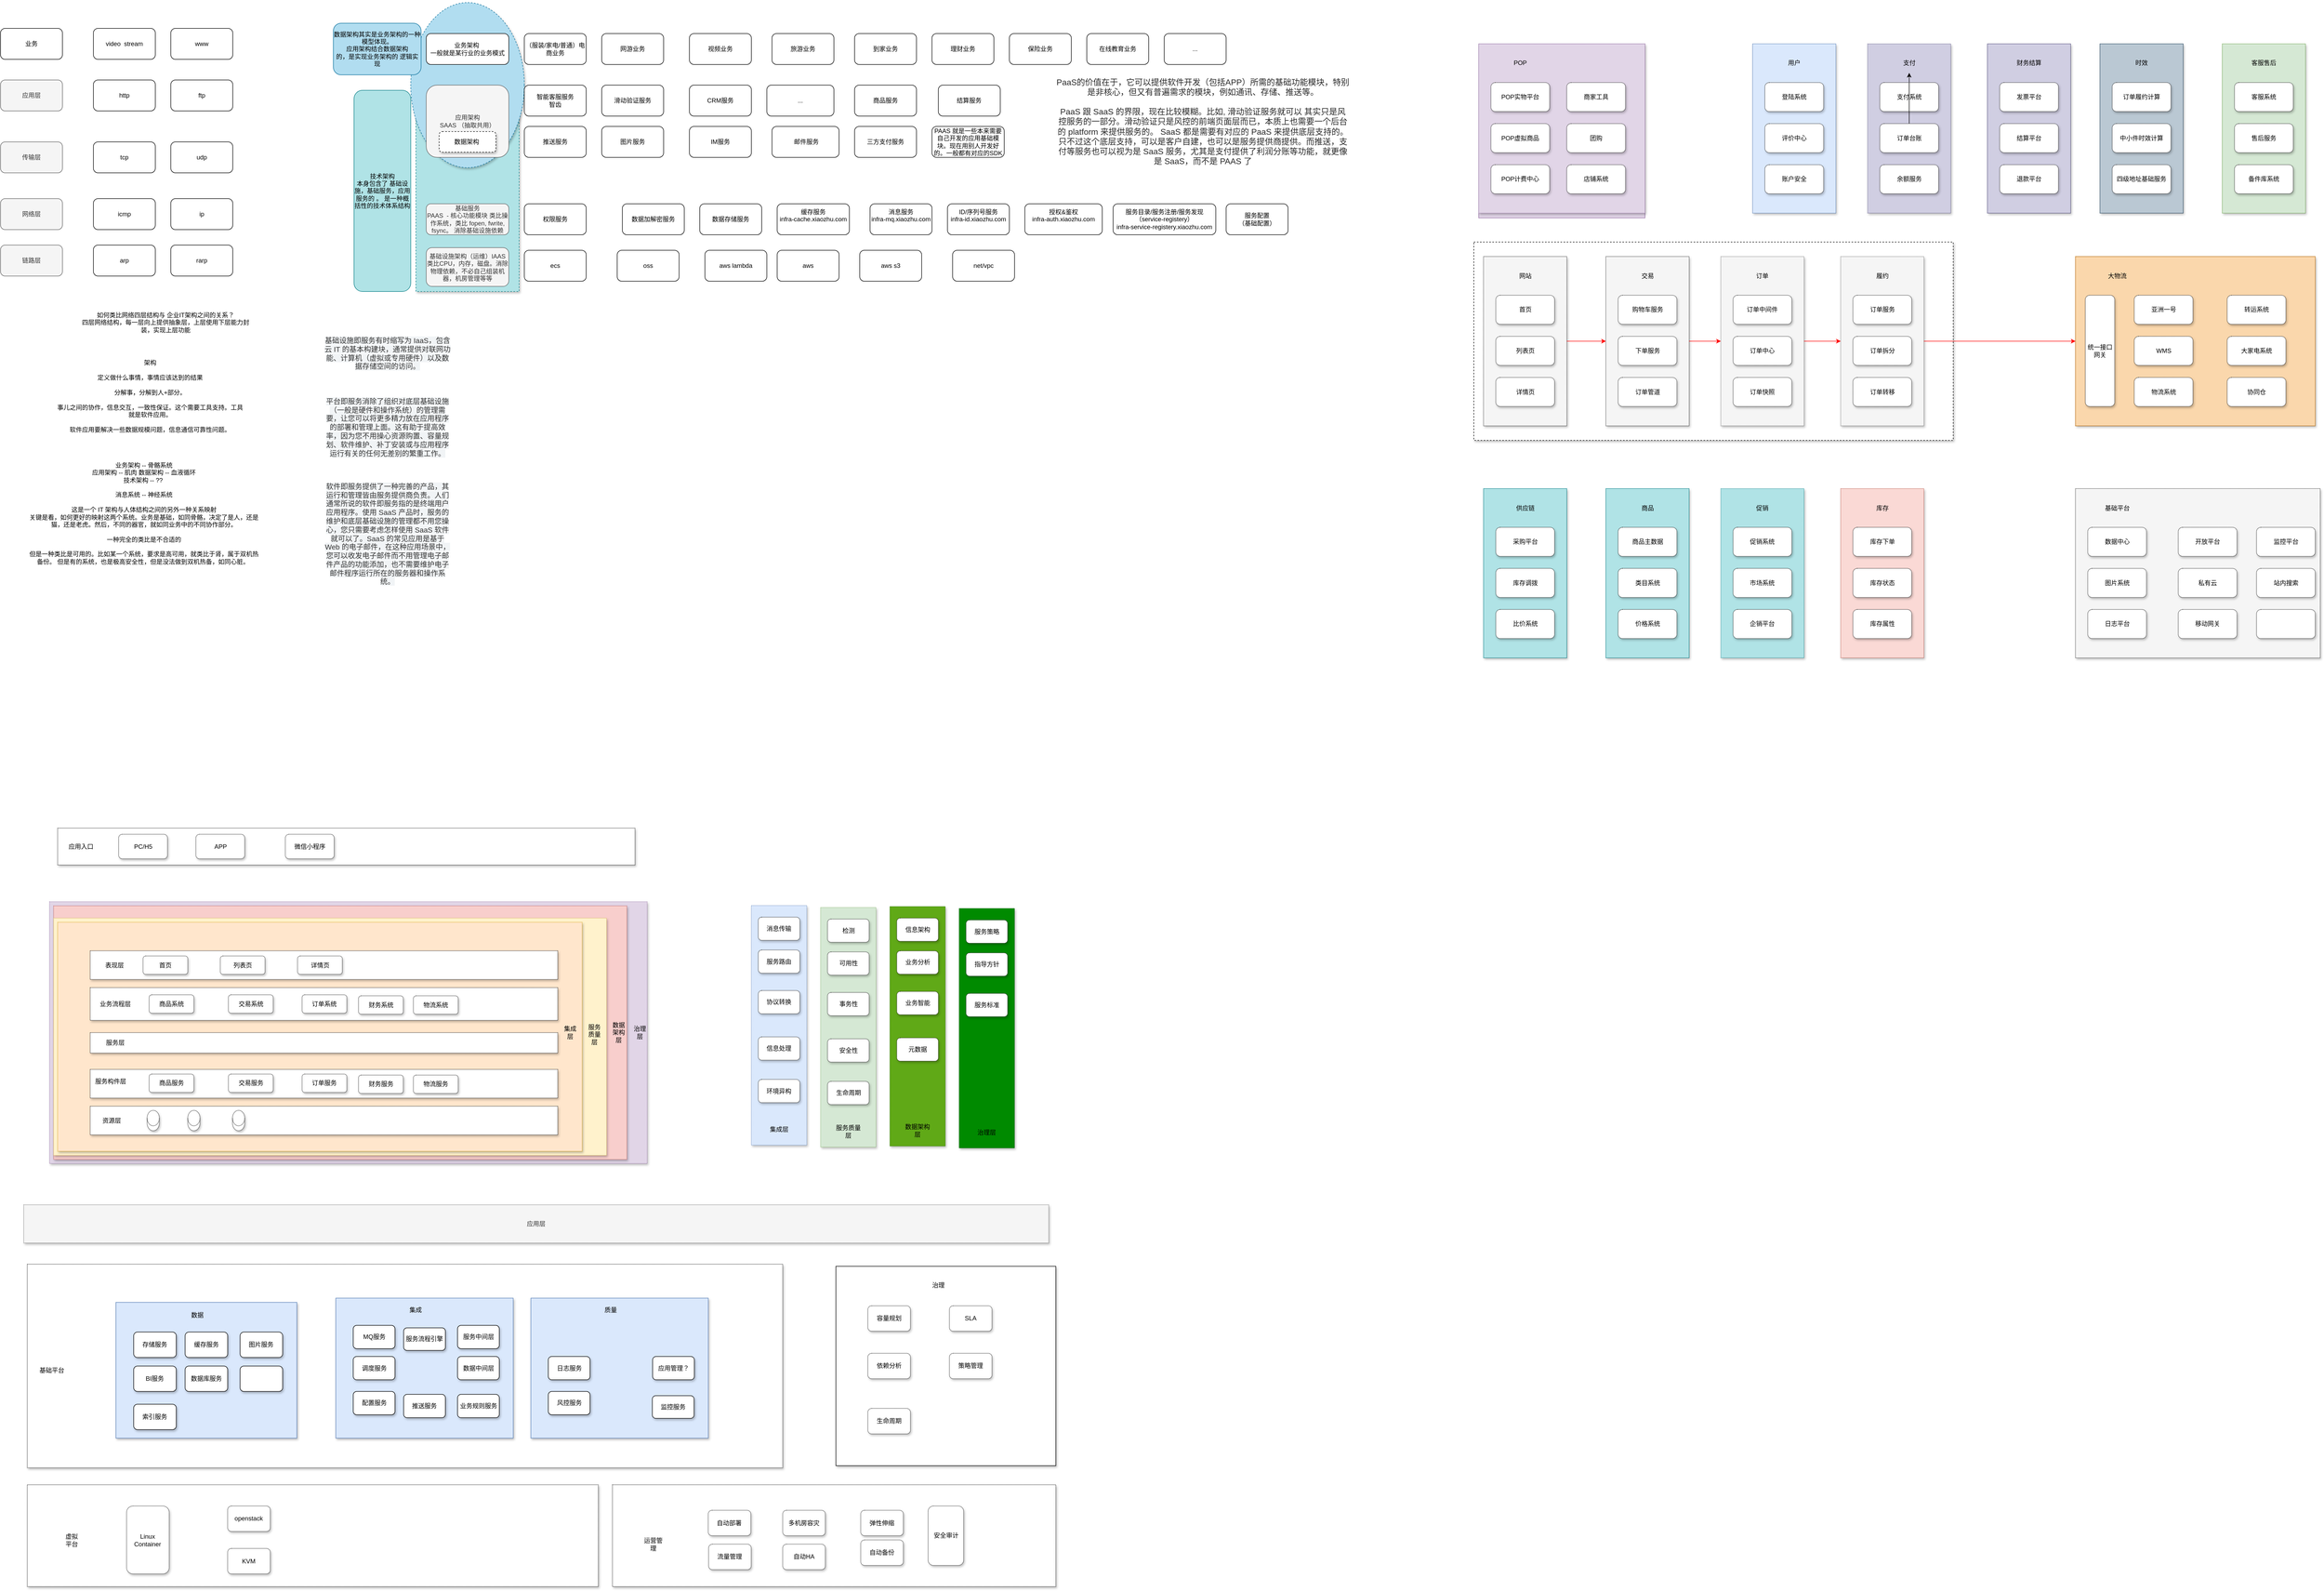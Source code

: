 <mxfile version="14.2.9" type="github">
  <diagram id="CqDLDWrJa-jndo9C78Bm" name="Page-1">
    <mxGraphModel dx="3153" dy="1970" grid="1" gridSize="10" guides="1" tooltips="1" connect="1" arrows="1" fold="1" page="1" pageScale="1" pageWidth="4681" pageHeight="3300" math="0" shadow="0">
      <root>
        <mxCell id="0" />
        <mxCell id="1" parent="0" />
        <mxCell id="Pd78XcrjypwUH82rMYjO-233" value="" style="rounded=0;whiteSpace=wrap;html=1;shadow=1;dashed=1;fillColor=#b0e3e6;strokeColor=#0e8088;" vertex="1" parent="1">
          <mxGeometry x="870" y="160" width="200" height="410" as="geometry" />
        </mxCell>
        <mxCell id="Pd78XcrjypwUH82rMYjO-234" value="" style="ellipse;whiteSpace=wrap;html=1;shadow=1;dashed=1;fillColor=#b1ddf0;strokeColor=#10739e;" vertex="1" parent="1">
          <mxGeometry x="860" y="10" width="220" height="320" as="geometry" />
        </mxCell>
        <mxCell id="YhDQfuXq99wy4Zmek8_1-1" value="业务" style="rounded=1;whiteSpace=wrap;html=1;" parent="1" vertex="1">
          <mxGeometry x="65" y="60" width="120" height="60" as="geometry" />
        </mxCell>
        <mxCell id="YhDQfuXq99wy4Zmek8_1-2" value="应用层" style="rounded=1;whiteSpace=wrap;html=1;fillColor=#f5f5f5;strokeColor=#666666;fontColor=#333333;" parent="1" vertex="1">
          <mxGeometry x="65" y="160" width="120" height="60" as="geometry" />
        </mxCell>
        <mxCell id="YhDQfuXq99wy4Zmek8_1-3" value="传输层" style="rounded=1;whiteSpace=wrap;html=1;fillColor=#f5f5f5;strokeColor=#666666;fontColor=#333333;" parent="1" vertex="1">
          <mxGeometry x="65" y="280" width="120" height="60" as="geometry" />
        </mxCell>
        <mxCell id="YhDQfuXq99wy4Zmek8_1-4" value="网络层" style="rounded=1;whiteSpace=wrap;html=1;fillColor=#f5f5f5;strokeColor=#666666;fontColor=#333333;" parent="1" vertex="1">
          <mxGeometry x="65" y="390" width="120" height="60" as="geometry" />
        </mxCell>
        <mxCell id="YhDQfuXq99wy4Zmek8_1-5" value="链路层" style="rounded=1;whiteSpace=wrap;html=1;fillColor=#f5f5f5;strokeColor=#666666;fontColor=#333333;" parent="1" vertex="1">
          <mxGeometry x="65" y="480" width="120" height="60" as="geometry" />
        </mxCell>
        <mxCell id="YhDQfuXq99wy4Zmek8_1-8" value="http" style="rounded=1;whiteSpace=wrap;html=1;" parent="1" vertex="1">
          <mxGeometry x="245" y="160" width="120" height="60" as="geometry" />
        </mxCell>
        <mxCell id="YhDQfuXq99wy4Zmek8_1-10" value="www" style="rounded=1;whiteSpace=wrap;html=1;" parent="1" vertex="1">
          <mxGeometry x="395" y="60" width="120" height="60" as="geometry" />
        </mxCell>
        <mxCell id="YhDQfuXq99wy4Zmek8_1-11" value="video&amp;nbsp; stream" style="rounded=1;whiteSpace=wrap;html=1;" parent="1" vertex="1">
          <mxGeometry x="245" y="60" width="120" height="60" as="geometry" />
        </mxCell>
        <mxCell id="YhDQfuXq99wy4Zmek8_1-12" value="tcp" style="rounded=1;whiteSpace=wrap;html=1;" parent="1" vertex="1">
          <mxGeometry x="245" y="280" width="120" height="60" as="geometry" />
        </mxCell>
        <mxCell id="YhDQfuXq99wy4Zmek8_1-13" value="udp" style="rounded=1;whiteSpace=wrap;html=1;" parent="1" vertex="1">
          <mxGeometry x="395" y="280" width="120" height="60" as="geometry" />
        </mxCell>
        <mxCell id="YhDQfuXq99wy4Zmek8_1-14" value="ftp" style="rounded=1;whiteSpace=wrap;html=1;" parent="1" vertex="1">
          <mxGeometry x="395" y="160" width="120" height="60" as="geometry" />
        </mxCell>
        <mxCell id="YhDQfuXq99wy4Zmek8_1-15" value="icmp" style="rounded=1;whiteSpace=wrap;html=1;" parent="1" vertex="1">
          <mxGeometry x="245" y="390" width="120" height="60" as="geometry" />
        </mxCell>
        <mxCell id="YhDQfuXq99wy4Zmek8_1-16" value="ip" style="rounded=1;whiteSpace=wrap;html=1;" parent="1" vertex="1">
          <mxGeometry x="395" y="390" width="120" height="60" as="geometry" />
        </mxCell>
        <mxCell id="YhDQfuXq99wy4Zmek8_1-17" value="arp" style="rounded=1;whiteSpace=wrap;html=1;" parent="1" vertex="1">
          <mxGeometry x="245" y="480" width="120" height="60" as="geometry" />
        </mxCell>
        <mxCell id="YhDQfuXq99wy4Zmek8_1-18" value="rarp" style="rounded=1;whiteSpace=wrap;html=1;" parent="1" vertex="1">
          <mxGeometry x="395" y="480" width="120" height="60" as="geometry" />
        </mxCell>
        <mxCell id="YhDQfuXq99wy4Zmek8_1-19" value="业务架构&amp;nbsp;&lt;br&gt;一般就是某行业的业务模式" style="rounded=1;whiteSpace=wrap;html=1;" parent="1" vertex="1">
          <mxGeometry x="890" y="70" width="160" height="60" as="geometry" />
        </mxCell>
        <mxCell id="YhDQfuXq99wy4Zmek8_1-20" value="应用架构&lt;br&gt;SAAS （抽取共用）" style="rounded=1;whiteSpace=wrap;html=1;fillColor=#f5f5f5;strokeColor=#666666;fontColor=#333333;" parent="1" vertex="1">
          <mxGeometry x="890" y="170" width="160" height="140" as="geometry" />
        </mxCell>
        <mxCell id="YhDQfuXq99wy4Zmek8_1-21" value="数据架构其实是业务架构的一种模型体现。&lt;br&gt;应用架构结合数据架构&lt;br&gt;的，是实现业务架构的 逻辑实现" style="rounded=1;whiteSpace=wrap;html=1;fillColor=#b1ddf0;strokeColor=#10739e;" parent="1" vertex="1">
          <mxGeometry x="710" y="50" width="170" height="100" as="geometry" />
        </mxCell>
        <mxCell id="YhDQfuXq99wy4Zmek8_1-22" value="技术架构&lt;br&gt;本身包含了 基础设施，基础服务，应用服务的 。 是一种概括性的技术体系结构" style="rounded=1;whiteSpace=wrap;html=1;fillColor=#b0e3e6;strokeColor=#0e8088;" parent="1" vertex="1">
          <mxGeometry x="750" y="180" width="110" height="390" as="geometry" />
        </mxCell>
        <mxCell id="YhDQfuXq99wy4Zmek8_1-23" value="基础设施架构（运维）IAAS&lt;br&gt;类比CPU，内存，磁盘。消除物理依赖，不必自己组装机器，机房管理等等" style="rounded=1;whiteSpace=wrap;html=1;fillColor=#f5f5f5;strokeColor=#666666;fontColor=#333333;" parent="1" vertex="1">
          <mxGeometry x="890" y="485" width="160" height="75" as="geometry" />
        </mxCell>
        <mxCell id="YhDQfuXq99wy4Zmek8_1-24" value="ecs" style="rounded=1;whiteSpace=wrap;html=1;" parent="1" vertex="1">
          <mxGeometry x="1080" y="490" width="120" height="60" as="geometry" />
        </mxCell>
        <mxCell id="YhDQfuXq99wy4Zmek8_1-25" value="aws lambda" style="rounded=1;whiteSpace=wrap;html=1;" parent="1" vertex="1">
          <mxGeometry x="1430" y="490" width="120" height="60" as="geometry" />
        </mxCell>
        <mxCell id="YhDQfuXq99wy4Zmek8_1-26" value="oss" style="rounded=1;whiteSpace=wrap;html=1;" parent="1" vertex="1">
          <mxGeometry x="1260" y="490" width="120" height="60" as="geometry" />
        </mxCell>
        <mxCell id="YhDQfuXq99wy4Zmek8_1-27" value="权限服务" style="rounded=1;whiteSpace=wrap;html=1;" parent="1" vertex="1">
          <mxGeometry x="1080" y="400" width="120" height="60" as="geometry" />
        </mxCell>
        <mxCell id="YhDQfuXq99wy4Zmek8_1-28" value="&lt;div&gt;架构&lt;/div&gt;&lt;div&gt;&lt;br&gt;&lt;/div&gt;&lt;div&gt;定义做什么事情，事情应该达到的结果&lt;/div&gt;&lt;div&gt;&lt;br&gt;&lt;/div&gt;&lt;div&gt;分解事，分解到人+部分。&lt;/div&gt;&lt;div&gt;&lt;br&gt;&lt;/div&gt;&lt;div&gt;事儿之间的协作，信息交互，一致性保证。这个需要工具支持。工具就是软件应用。&lt;/div&gt;&lt;div&gt;&lt;br&gt;&lt;/div&gt;&lt;div&gt;软件应用要解决一些数据规模问题，信息通信可靠性问题。&lt;/div&gt;&lt;div&gt;&lt;br&gt;&lt;/div&gt;" style="text;html=1;strokeColor=none;fillColor=none;align=center;verticalAlign=middle;whiteSpace=wrap;rounded=0;" parent="1" vertex="1">
          <mxGeometry x="170" y="680" width="370" height="200" as="geometry" />
        </mxCell>
        <mxCell id="YhDQfuXq99wy4Zmek8_1-29" value="数据加解密服务" style="rounded=1;whiteSpace=wrap;html=1;" parent="1" vertex="1">
          <mxGeometry x="1270" y="400" width="120" height="60" as="geometry" />
        </mxCell>
        <mxCell id="YhDQfuXq99wy4Zmek8_1-30" value="缓存服务&lt;br&gt;&lt;div&gt;infra-cache.xiaozhu.com&lt;/div&gt;&lt;div&gt;&lt;br&gt;&lt;/div&gt;" style="rounded=1;whiteSpace=wrap;html=1;" parent="1" vertex="1">
          <mxGeometry x="1570" y="400" width="140" height="60" as="geometry" />
        </mxCell>
        <mxCell id="YhDQfuXq99wy4Zmek8_1-31" value="数据存储服务" style="rounded=1;whiteSpace=wrap;html=1;" parent="1" vertex="1">
          <mxGeometry x="1420" y="400" width="120" height="60" as="geometry" />
        </mxCell>
        <mxCell id="YhDQfuXq99wy4Zmek8_1-32" value="消息服务&lt;br&gt;&lt;div&gt;infra-mq.xiaozhu.com&lt;br&gt;&lt;/div&gt;&lt;div&gt;&lt;br&gt;&lt;/div&gt;" style="rounded=1;whiteSpace=wrap;html=1;" parent="1" vertex="1">
          <mxGeometry x="1750" y="400" width="120" height="60" as="geometry" />
        </mxCell>
        <mxCell id="YhDQfuXq99wy4Zmek8_1-33" value="ID/序列号服务&lt;br&gt;&lt;div&gt;infra-id.xiaozhu.com&lt;/div&gt;&lt;div&gt;&lt;br&gt;&lt;/div&gt;" style="rounded=1;whiteSpace=wrap;html=1;" parent="1" vertex="1">
          <mxGeometry x="1900" y="400" width="120" height="60" as="geometry" />
        </mxCell>
        <mxCell id="YhDQfuXq99wy4Zmek8_1-34" value="授权&amp;amp;鉴权&lt;br&gt;&lt;div&gt;infra-auth.xiaozhu.com&lt;br&gt;&lt;/div&gt;&lt;div&gt;&lt;br&gt;&lt;/div&gt;" style="rounded=1;whiteSpace=wrap;html=1;" parent="1" vertex="1">
          <mxGeometry x="2050" y="400" width="150" height="60" as="geometry" />
        </mxCell>
        <mxCell id="YhDQfuXq99wy4Zmek8_1-35" value="服务目录/服务注册/服务发现&lt;br&gt;（service-registery）&lt;br&gt;infra-service-registery.xiaozhu.com" style="rounded=1;whiteSpace=wrap;html=1;" parent="1" vertex="1">
          <mxGeometry x="2221" y="400" width="199" height="60" as="geometry" />
        </mxCell>
        <mxCell id="YhDQfuXq99wy4Zmek8_1-36" value="服务配置&lt;br&gt;（基础配置）" style="rounded=1;whiteSpace=wrap;html=1;" parent="1" vertex="1">
          <mxGeometry x="2440" y="400" width="120" height="60" as="geometry" />
        </mxCell>
        <mxCell id="YhDQfuXq99wy4Zmek8_1-38" value="基础服务&lt;br&gt;PAAS&amp;nbsp; - 核心功能模块 类比操作系统，类比 fopen, fwrite, fsync。 消除基础设施依赖" style="rounded=1;whiteSpace=wrap;html=1;fillColor=#f5f5f5;strokeColor=#666666;fontColor=#333333;" parent="1" vertex="1">
          <mxGeometry x="890" y="400" width="160" height="60" as="geometry" />
        </mxCell>
        <mxCell id="YhDQfuXq99wy4Zmek8_1-41" value="三方支付服务" style="rounded=1;whiteSpace=wrap;html=1;" parent="1" vertex="1">
          <mxGeometry x="1720" y="250" width="120" height="60" as="geometry" />
        </mxCell>
        <mxCell id="YhDQfuXq99wy4Zmek8_1-42" value="智能客服服务&lt;br&gt;智齿" style="rounded=1;whiteSpace=wrap;html=1;" parent="1" vertex="1">
          <mxGeometry x="1080" y="170" width="120" height="60" as="geometry" />
        </mxCell>
        <mxCell id="YhDQfuXq99wy4Zmek8_1-43" value="滑动验证服务" style="rounded=1;whiteSpace=wrap;html=1;" parent="1" vertex="1">
          <mxGeometry x="1230" y="170" width="120" height="60" as="geometry" />
        </mxCell>
        <mxCell id="YhDQfuXq99wy4Zmek8_1-44" value="&amp;nbsp;邮件服务&lt;br&gt;" style="rounded=1;whiteSpace=wrap;html=1;" parent="1" vertex="1">
          <mxGeometry x="1560" y="250" width="130" height="60" as="geometry" />
        </mxCell>
        <mxCell id="YhDQfuXq99wy4Zmek8_1-45" value="IM服务" style="rounded=1;whiteSpace=wrap;html=1;" parent="1" vertex="1">
          <mxGeometry x="1400" y="250" width="120" height="60" as="geometry" />
        </mxCell>
        <mxCell id="YhDQfuXq99wy4Zmek8_1-46" value="PAAS 就是一些本来需要自己开发的应用基础模块。现在用别人开发好的。一般都有对应的SDK&lt;br&gt;" style="rounded=1;whiteSpace=wrap;html=1;" parent="1" vertex="1">
          <mxGeometry x="1870" y="250" width="140" height="60" as="geometry" />
        </mxCell>
        <mxCell id="YhDQfuXq99wy4Zmek8_1-47" value="推送服务" style="rounded=1;whiteSpace=wrap;html=1;" parent="1" vertex="1">
          <mxGeometry x="1080" y="250" width="120" height="60" as="geometry" />
        </mxCell>
        <mxCell id="YhDQfuXq99wy4Zmek8_1-48" value="CRM服务" style="rounded=1;whiteSpace=wrap;html=1;" parent="1" vertex="1">
          <mxGeometry x="1400" y="170" width="120" height="60" as="geometry" />
        </mxCell>
        <mxCell id="YhDQfuXq99wy4Zmek8_1-49" value="..." style="rounded=1;whiteSpace=wrap;html=1;" parent="1" vertex="1">
          <mxGeometry x="1550" y="170" width="130" height="60" as="geometry" />
        </mxCell>
        <mxCell id="YhDQfuXq99wy4Zmek8_1-50" value="&lt;span style=&quot;color: rgba(0 , 0 , 0 , 0.84) ; font-family: &amp;#34;pingfang sc&amp;#34; , &amp;#34;hiragino sans gb&amp;#34; , &amp;#34;microsoft yahei&amp;#34; , &amp;#34;stheiti&amp;#34; , &amp;#34;wenquanyi micro hei&amp;#34; , &amp;#34;helvetica&amp;#34; , &amp;#34;arial&amp;#34; , sans-serif ; font-size: medium ; background-color: rgb(255 , 255 , 255)&quot;&gt;PaaS的价值在于，它可以提供软件开发（包括APP）所需的基础功能模块，特别是非核心，但又有普遍需求的模块，例如通讯、存储、推送等。&lt;br&gt;&lt;br&gt;PaaS 跟 SaaS 的界限，现在比较模糊。比如, 滑动验证服务就可以 其实只是风控服务的一部分。滑动验证只是风控的前端页面层而已，本质上也需要一个后台的 platform 来提供服务的。 SaaS 都是需要有对应的 PaaS 来提供底层支持的。只不过这个底层支持，可以是客户自建，也可以是服务提供商提供。而推送，支付等服务也可以视为是 SaaS 服务，尤其是支付提供了利润分账等功能，就更像是 SaaS，而不是 PAAS 了&lt;br&gt;&lt;br&gt;&lt;/span&gt;" style="text;html=1;strokeColor=none;fillColor=none;align=center;verticalAlign=middle;whiteSpace=wrap;rounded=0;" parent="1" vertex="1">
          <mxGeometry x="2110" y="190" width="570" height="120" as="geometry" />
        </mxCell>
        <mxCell id="YhDQfuXq99wy4Zmek8_1-51" value="&lt;span style=&quot;color: rgb(51 , 51 , 51) ; font-family: &amp;#34;helvetica&amp;#34; , &amp;#34;arial&amp;#34; , &amp;#34;microsoft yahei&amp;#34; , , &amp;#34;stxihei&amp;#34; , , sans-serif ; font-size: 14px ; background-color: rgb(241 , 244 , 246)&quot;&gt;基础设施即服务有时缩写为 IaaS，包含云 IT 的基本构建块，通常提供对联网功能、计算机（虚拟或专用硬件）以及数据存储空间的访问。&lt;/span&gt;" style="text;html=1;strokeColor=none;fillColor=none;align=center;verticalAlign=middle;whiteSpace=wrap;rounded=0;" parent="1" vertex="1">
          <mxGeometry x="690" y="650" width="250" height="80" as="geometry" />
        </mxCell>
        <mxCell id="YhDQfuXq99wy4Zmek8_1-53" value="&lt;span style=&quot;color: rgb(51 , 51 , 51) ; font-family: &amp;#34;helvetica&amp;#34; , &amp;#34;arial&amp;#34; , &amp;#34;microsoft yahei&amp;#34; , , &amp;#34;stxihei&amp;#34; , , sans-serif ; font-size: 14px ; background-color: rgb(241 , 244 , 246)&quot;&gt;平台即服务消除了组织对底层基础设施（一般是硬件和操作系统）的管理需要，让您可以将更多精力放在应用程序的部署和管理上面。这有助于提高效率，因为您不用操心资源购置、容量规划、软件维护、补丁安装或与应用程序运行有关的任何无差别的繁重工作。&lt;/span&gt;" style="text;html=1;strokeColor=none;fillColor=none;align=center;verticalAlign=middle;whiteSpace=wrap;rounded=0;" parent="1" vertex="1">
          <mxGeometry x="690" y="785" width="250" height="95" as="geometry" />
        </mxCell>
        <mxCell id="YhDQfuXq99wy4Zmek8_1-54" value="&lt;span style=&quot;color: rgb(51 , 51 , 51) ; font-family: &amp;#34;helvetica&amp;#34; , &amp;#34;arial&amp;#34; , &amp;#34;microsoft yahei&amp;#34; , , &amp;#34;stxihei&amp;#34; , , sans-serif ; font-size: 14px ; background-color: rgb(241 , 244 , 246)&quot;&gt;软件即服务提供了一种完善的产品，其运行和管理皆由服务提供商负责。人们通常所说的软件即服务指的是终端用户应用程序。使用 SaaS 产品时，服务的维护和底层基础设施的管理都不用您操心，您只需要考虑怎样使用 SaaS 软件就可以了。SaaS 的常见应用是基于 Web 的电子邮件，在这种应用场景中，您可以收发电子邮件而不用管理电子邮件产品的功能添加，也不需要维护电子邮件程序运行所在的服务器和操作系统。&lt;/span&gt;" style="text;html=1;strokeColor=none;fillColor=none;align=center;verticalAlign=middle;whiteSpace=wrap;rounded=0;" parent="1" vertex="1">
          <mxGeometry x="690" y="970" width="250" height="140" as="geometry" />
        </mxCell>
        <mxCell id="YhDQfuXq99wy4Zmek8_1-55" value="商品服务" style="rounded=1;whiteSpace=wrap;html=1;" parent="1" vertex="1">
          <mxGeometry x="1720" y="170" width="120" height="60" as="geometry" />
        </mxCell>
        <mxCell id="YhDQfuXq99wy4Zmek8_1-57" value="图片服务" style="rounded=1;whiteSpace=wrap;html=1;" parent="1" vertex="1">
          <mxGeometry x="1230" y="250" width="120" height="60" as="geometry" />
        </mxCell>
        <mxCell id="Pd78XcrjypwUH82rMYjO-73" value="如何类比网络四层结构与 企业IT架构之间的关系？&lt;br&gt;四层网络结构，每一层向上提供抽象层，上层使用下层能力封装，实现上层功能&lt;br&gt;" style="text;html=1;strokeColor=none;fillColor=none;align=center;verticalAlign=middle;whiteSpace=wrap;rounded=0;shadow=1;dashed=1;dashPattern=1 1;" vertex="1" parent="1">
          <mxGeometry x="220" y="560" width="330" height="140" as="geometry" />
        </mxCell>
        <mxCell id="Pd78XcrjypwUH82rMYjO-74" value="业务架构 -- 骨骼系统&lt;br&gt;应用架构 -- 肌肉 数据架构 -- 血液循环&lt;br&gt;技术架构 -- ??&amp;nbsp;&lt;br&gt;&lt;br&gt;消息系统 -- 神经系统&lt;br&gt;&lt;br&gt;这是一个 IT 架构与人体结构之间的另外一种关系映射&lt;br&gt;关键是看，如何更好的映射这两个系统。业务是基础，如同骨骼，决定了是人，还是猫，还是老虎。然后，不同的器官，就如同业务中的不同协作部分。&lt;br&gt;&lt;br&gt;一种完全的类比是不合适的&lt;br&gt;&lt;br&gt;但是一种类比是可用的。比如某一个系统，要求是高可用，就类比于肾，属于双机热备份。 但是有的系统，也是极高安全性，但是没法做到双机热备，如同心脏。&amp;nbsp;" style="text;html=1;strokeColor=none;fillColor=none;align=center;verticalAlign=middle;whiteSpace=wrap;rounded=0;shadow=1;dashed=1;dashPattern=1 1;" vertex="1" parent="1">
          <mxGeometry x="117.65" y="875" width="450" height="250" as="geometry" />
        </mxCell>
        <mxCell id="Pd78XcrjypwUH82rMYjO-188" value="" style="group" vertex="1" connectable="0" parent="1">
          <mxGeometry x="160" y="1610" width="1160" height="650" as="geometry" />
        </mxCell>
        <mxCell id="Pd78XcrjypwUH82rMYjO-18" value="" style="rounded=0;whiteSpace=wrap;html=1;shadow=1;dashed=1;dashPattern=1 1;fillColor=#e1d5e7;strokeColor=#9673a6;" vertex="1" parent="Pd78XcrjypwUH82rMYjO-188">
          <mxGeometry y="142.683" width="1158.149" height="507.317" as="geometry" />
        </mxCell>
        <mxCell id="Pd78XcrjypwUH82rMYjO-16" value="" style="rounded=0;whiteSpace=wrap;html=1;shadow=1;dashed=1;dashPattern=1 1;fillColor=#f8cecc;strokeColor=#b85450;" vertex="1" parent="Pd78XcrjypwUH82rMYjO-188">
          <mxGeometry x="7.879" y="150.61" width="1110.877" height="491.463" as="geometry" />
        </mxCell>
        <mxCell id="Pd78XcrjypwUH82rMYjO-14" value="" style="rounded=0;whiteSpace=wrap;html=1;shadow=1;dashed=1;dashPattern=1 1;fillColor=#fff2cc;strokeColor=#d6b656;" vertex="1" parent="Pd78XcrjypwUH82rMYjO-188">
          <mxGeometry x="7.879" y="174.39" width="1071.484" height="459.756" as="geometry" />
        </mxCell>
        <mxCell id="Pd78XcrjypwUH82rMYjO-12" value="" style="rounded=0;whiteSpace=wrap;html=1;shadow=1;dashed=1;dashPattern=1 1;fillColor=#ffe6cc;strokeColor=#d79b00;" vertex="1" parent="Pd78XcrjypwUH82rMYjO-188">
          <mxGeometry x="15.757" y="182.317" width="1016.334" height="443.902" as="geometry" />
        </mxCell>
        <mxCell id="Pd78XcrjypwUH82rMYjO-2" value="" style="rounded=0;whiteSpace=wrap;html=1;shadow=1;dashed=1;dashPattern=1 1;" vertex="1" parent="Pd78XcrjypwUH82rMYjO-188">
          <mxGeometry x="78.786" y="309.146" width="906.035" height="63.415" as="geometry" />
        </mxCell>
        <mxCell id="Pd78XcrjypwUH82rMYjO-3" value="" style="rounded=0;whiteSpace=wrap;html=1;shadow=1;dashed=1;dashPattern=1 1;" vertex="1" parent="Pd78XcrjypwUH82rMYjO-188">
          <mxGeometry x="78.786" y="396.341" width="906.035" height="39.634" as="geometry" />
        </mxCell>
        <mxCell id="Pd78XcrjypwUH82rMYjO-4" value="" style="rounded=0;whiteSpace=wrap;html=1;shadow=1;dashed=1;dashPattern=1 1;" vertex="1" parent="Pd78XcrjypwUH82rMYjO-188">
          <mxGeometry x="78.786" y="467.683" width="906.035" height="55.488" as="geometry" />
        </mxCell>
        <mxCell id="Pd78XcrjypwUH82rMYjO-5" value="" style="rounded=0;whiteSpace=wrap;html=1;shadow=1;dashed=1;dashPattern=1 1;" vertex="1" parent="Pd78XcrjypwUH82rMYjO-188">
          <mxGeometry x="78.786" y="237.805" width="906.035" height="55.488" as="geometry" />
        </mxCell>
        <mxCell id="Pd78XcrjypwUH82rMYjO-6" value="表现层" style="text;html=1;strokeColor=none;fillColor=none;align=center;verticalAlign=middle;whiteSpace=wrap;rounded=0;shadow=1;dashed=1;dashPattern=1 1;" vertex="1" parent="Pd78XcrjypwUH82rMYjO-188">
          <mxGeometry x="102.42" y="257.62" width="47.58" height="15.85" as="geometry" />
        </mxCell>
        <mxCell id="Pd78XcrjypwUH82rMYjO-7" value="业务流程层" style="text;html=1;strokeColor=none;fillColor=none;align=center;verticalAlign=middle;whiteSpace=wrap;rounded=0;shadow=1;dashed=1;dashPattern=1 1;" vertex="1" parent="Pd78XcrjypwUH82rMYjO-188">
          <mxGeometry x="94.54" y="332.93" width="65.46" height="15.85" as="geometry" />
        </mxCell>
        <mxCell id="Pd78XcrjypwUH82rMYjO-8" value="服务层" style="text;html=1;strokeColor=none;fillColor=none;align=center;verticalAlign=middle;whiteSpace=wrap;rounded=0;shadow=1;dashed=1;dashPattern=1 1;" vertex="1" parent="Pd78XcrjypwUH82rMYjO-188">
          <mxGeometry x="94.54" y="408.23" width="65.46" height="15.85" as="geometry" />
        </mxCell>
        <mxCell id="Pd78XcrjypwUH82rMYjO-9" value="服务构件层" style="text;html=1;strokeColor=none;fillColor=none;align=center;verticalAlign=middle;whiteSpace=wrap;rounded=0;shadow=1;dashed=1;dashPattern=1 1;" vertex="1" parent="Pd78XcrjypwUH82rMYjO-188">
          <mxGeometry x="86.66" y="483.54" width="63.34" height="15.85" as="geometry" />
        </mxCell>
        <mxCell id="Pd78XcrjypwUH82rMYjO-10" value="" style="rounded=0;whiteSpace=wrap;html=1;shadow=1;dashed=1;dashPattern=1 1;" vertex="1" parent="Pd78XcrjypwUH82rMYjO-188">
          <mxGeometry x="78.786" y="539.024" width="906.035" height="55.488" as="geometry" />
        </mxCell>
        <mxCell id="Pd78XcrjypwUH82rMYjO-11" value="资源层" style="text;html=1;strokeColor=none;fillColor=none;align=center;verticalAlign=middle;whiteSpace=wrap;rounded=0;shadow=1;dashed=1;dashPattern=1 1;" vertex="1" parent="Pd78XcrjypwUH82rMYjO-188">
          <mxGeometry x="90.6" y="558.84" width="59.4" height="15.85" as="geometry" />
        </mxCell>
        <mxCell id="Pd78XcrjypwUH82rMYjO-13" value="集成层" style="text;html=1;strokeColor=none;fillColor=none;align=center;verticalAlign=middle;whiteSpace=wrap;rounded=0;shadow=1;dashed=1;dashPattern=1 1;" vertex="1" parent="Pd78XcrjypwUH82rMYjO-188">
          <mxGeometry x="992.699" y="388.415" width="31.514" height="15.854" as="geometry" />
        </mxCell>
        <mxCell id="Pd78XcrjypwUH82rMYjO-15" value="服务质量层" style="text;html=1;strokeColor=none;fillColor=none;align=center;verticalAlign=middle;whiteSpace=wrap;rounded=0;shadow=1;dashed=1;dashPattern=1 1;" vertex="1" parent="Pd78XcrjypwUH82rMYjO-188">
          <mxGeometry x="1039.97" y="392.378" width="31.514" height="15.854" as="geometry" />
        </mxCell>
        <mxCell id="Pd78XcrjypwUH82rMYjO-17" value="数据架构层" style="text;html=1;strokeColor=none;fillColor=none;align=center;verticalAlign=middle;whiteSpace=wrap;rounded=0;shadow=1;dashed=1;dashPattern=1 1;" vertex="1" parent="Pd78XcrjypwUH82rMYjO-188">
          <mxGeometry x="1087.241" y="388.415" width="31.514" height="15.854" as="geometry" />
        </mxCell>
        <mxCell id="Pd78XcrjypwUH82rMYjO-19" value="治理层" style="text;html=1;strokeColor=none;fillColor=none;align=center;verticalAlign=middle;whiteSpace=wrap;rounded=0;shadow=1;dashed=1;dashPattern=1 1;" vertex="1" parent="Pd78XcrjypwUH82rMYjO-188">
          <mxGeometry x="1128.486" y="388.415" width="31.514" height="15.854" as="geometry" />
        </mxCell>
        <mxCell id="Pd78XcrjypwUH82rMYjO-21" value="首页" style="rounded=1;whiteSpace=wrap;html=1;shadow=1;dashed=1;dashPattern=1 1;" vertex="1" parent="Pd78XcrjypwUH82rMYjO-188">
          <mxGeometry x="181.207" y="247.713" width="86.664" height="35.671" as="geometry" />
        </mxCell>
        <mxCell id="Pd78XcrjypwUH82rMYjO-22" value="列表页" style="rounded=1;whiteSpace=wrap;html=1;shadow=1;dashed=1;dashPattern=1 1;" vertex="1" parent="Pd78XcrjypwUH82rMYjO-188">
          <mxGeometry x="330.9" y="247.713" width="86.664" height="35.671" as="geometry" />
        </mxCell>
        <mxCell id="Pd78XcrjypwUH82rMYjO-24" value="详情页" style="rounded=1;whiteSpace=wrap;html=1;shadow=1;dashed=1;dashPattern=1 1;" vertex="1" parent="Pd78XcrjypwUH82rMYjO-188">
          <mxGeometry x="480.592" y="247.713" width="86.664" height="35.671" as="geometry" />
        </mxCell>
        <mxCell id="Pd78XcrjypwUH82rMYjO-26" value="商品系统" style="rounded=1;whiteSpace=wrap;html=1;shadow=1;dashed=1;dashPattern=1 1;" vertex="1" parent="Pd78XcrjypwUH82rMYjO-188">
          <mxGeometry x="193.025" y="323.018" width="86.664" height="35.671" as="geometry" />
        </mxCell>
        <mxCell id="Pd78XcrjypwUH82rMYjO-27" value="交易系统" style="rounded=1;whiteSpace=wrap;html=1;shadow=1;dashed=1;dashPattern=1 1;" vertex="1" parent="Pd78XcrjypwUH82rMYjO-188">
          <mxGeometry x="346.657" y="323.018" width="86.664" height="35.671" as="geometry" />
        </mxCell>
        <mxCell id="Pd78XcrjypwUH82rMYjO-28" value="订单系统" style="rounded=1;whiteSpace=wrap;html=1;shadow=1;dashed=1;dashPattern=1 1;" vertex="1" parent="Pd78XcrjypwUH82rMYjO-188">
          <mxGeometry x="489.4" y="323.018" width="86.664" height="35.671" as="geometry" />
        </mxCell>
        <mxCell id="Pd78XcrjypwUH82rMYjO-29" value="财务系统" style="rounded=1;whiteSpace=wrap;html=1;shadow=1;dashed=1;dashPattern=1 1;" vertex="1" parent="Pd78XcrjypwUH82rMYjO-188">
          <mxGeometry x="598.771" y="325.0" width="86.664" height="35.671" as="geometry" />
        </mxCell>
        <mxCell id="Pd78XcrjypwUH82rMYjO-30" value="物流系统" style="rounded=1;whiteSpace=wrap;html=1;shadow=1;dashed=1;dashPattern=1 1;" vertex="1" parent="Pd78XcrjypwUH82rMYjO-188">
          <mxGeometry x="705.131" y="325.0" width="86.664" height="35.671" as="geometry" />
        </mxCell>
        <mxCell id="Pd78XcrjypwUH82rMYjO-31" value="商品服务" style="rounded=1;whiteSpace=wrap;html=1;shadow=1;dashed=1;dashPattern=1 1;" vertex="1" parent="Pd78XcrjypwUH82rMYjO-188">
          <mxGeometry x="193.025" y="476.601" width="86.664" height="35.671" as="geometry" />
        </mxCell>
        <mxCell id="Pd78XcrjypwUH82rMYjO-32" value="交易服务" style="rounded=1;whiteSpace=wrap;html=1;shadow=1;dashed=1;dashPattern=1 1;" vertex="1" parent="Pd78XcrjypwUH82rMYjO-188">
          <mxGeometry x="346.657" y="476.601" width="86.664" height="35.671" as="geometry" />
        </mxCell>
        <mxCell id="Pd78XcrjypwUH82rMYjO-33" value="订单服务" style="rounded=1;whiteSpace=wrap;html=1;shadow=1;dashed=1;dashPattern=1 1;" vertex="1" parent="Pd78XcrjypwUH82rMYjO-188">
          <mxGeometry x="489.4" y="476.601" width="86.664" height="35.671" as="geometry" />
        </mxCell>
        <mxCell id="Pd78XcrjypwUH82rMYjO-34" value="财务服务" style="rounded=1;whiteSpace=wrap;html=1;shadow=1;dashed=1;dashPattern=1 1;" vertex="1" parent="Pd78XcrjypwUH82rMYjO-188">
          <mxGeometry x="598.771" y="478.582" width="86.664" height="35.671" as="geometry" />
        </mxCell>
        <mxCell id="Pd78XcrjypwUH82rMYjO-35" value="物流服务" style="rounded=1;whiteSpace=wrap;html=1;shadow=1;dashed=1;dashPattern=1 1;" vertex="1" parent="Pd78XcrjypwUH82rMYjO-188">
          <mxGeometry x="705.131" y="478.582" width="86.664" height="35.671" as="geometry" />
        </mxCell>
        <mxCell id="Pd78XcrjypwUH82rMYjO-36" value="" style="shape=cylinder3;whiteSpace=wrap;html=1;boundedLbl=1;backgroundOutline=1;size=15;shadow=1;dashed=1;dashPattern=1 1;" vertex="1" parent="Pd78XcrjypwUH82rMYjO-188">
          <mxGeometry x="189.085" y="546.951" width="23.636" height="39.634" as="geometry" />
        </mxCell>
        <mxCell id="Pd78XcrjypwUH82rMYjO-37" value="" style="shape=cylinder3;whiteSpace=wrap;html=1;boundedLbl=1;backgroundOutline=1;size=15;shadow=1;dashed=1;dashPattern=1 1;" vertex="1" parent="Pd78XcrjypwUH82rMYjO-188">
          <mxGeometry x="267.871" y="546.951" width="23.636" height="39.634" as="geometry" />
        </mxCell>
        <mxCell id="Pd78XcrjypwUH82rMYjO-38" value="" style="shape=cylinder3;whiteSpace=wrap;html=1;boundedLbl=1;backgroundOutline=1;size=15;shadow=1;dashed=1;dashPattern=1 1;" vertex="1" parent="Pd78XcrjypwUH82rMYjO-188">
          <mxGeometry x="354.535" y="546.951" width="23.636" height="39.634" as="geometry" />
        </mxCell>
        <mxCell id="Pd78XcrjypwUH82rMYjO-68" value="" style="rounded=0;whiteSpace=wrap;html=1;shadow=1;dashed=1;dashPattern=1 1;" vertex="1" parent="Pd78XcrjypwUH82rMYjO-188">
          <mxGeometry x="15.757" width="1118.756" height="71.341" as="geometry" />
        </mxCell>
        <mxCell id="Pd78XcrjypwUH82rMYjO-69" value="PC/H5" style="rounded=1;whiteSpace=wrap;html=1;shadow=1;dashed=1;dashPattern=1 1;" vertex="1" parent="Pd78XcrjypwUH82rMYjO-188">
          <mxGeometry x="133.936" y="11.89" width="94.543" height="47.561" as="geometry" />
        </mxCell>
        <mxCell id="Pd78XcrjypwUH82rMYjO-70" value="应用入口" style="text;html=1;strokeColor=none;fillColor=none;align=center;verticalAlign=middle;whiteSpace=wrap;rounded=0;shadow=1;dashed=1;dashPattern=1 1;" vertex="1" parent="Pd78XcrjypwUH82rMYjO-188">
          <mxGeometry x="31.51" y="27.74" width="58.49" height="15.85" as="geometry" />
        </mxCell>
        <mxCell id="Pd78XcrjypwUH82rMYjO-71" value="APP" style="rounded=1;whiteSpace=wrap;html=1;shadow=1;dashed=1;dashPattern=1 1;" vertex="1" parent="Pd78XcrjypwUH82rMYjO-188">
          <mxGeometry x="283.628" y="11.89" width="94.543" height="47.561" as="geometry" />
        </mxCell>
        <mxCell id="Pd78XcrjypwUH82rMYjO-72" value="微信小程序" style="rounded=1;whiteSpace=wrap;html=1;shadow=1;dashed=1;dashPattern=1 1;" vertex="1" parent="Pd78XcrjypwUH82rMYjO-188">
          <mxGeometry x="456.957" y="11.89" width="94.543" height="47.561" as="geometry" />
        </mxCell>
        <mxCell id="Pd78XcrjypwUH82rMYjO-189" value="" style="group" vertex="1" connectable="0" parent="1">
          <mxGeometry x="1520" y="1760" width="510" height="470" as="geometry" />
        </mxCell>
        <mxCell id="Pd78XcrjypwUH82rMYjO-39" value="" style="rounded=0;whiteSpace=wrap;html=1;shadow=1;dashed=1;dashPattern=1 1;fillColor=#dae8fc;strokeColor=#6c8ebf;" vertex="1" parent="Pd78XcrjypwUH82rMYjO-189">
          <mxGeometry width="107.368" height="464.382" as="geometry" />
        </mxCell>
        <mxCell id="Pd78XcrjypwUH82rMYjO-40" value="服务路由" style="rounded=1;whiteSpace=wrap;html=1;shadow=1;dashed=1;dashPattern=1 1;" vertex="1" parent="Pd78XcrjypwUH82rMYjO-189">
          <mxGeometry x="13.421" y="86.135" width="80.526" height="44.94" as="geometry" />
        </mxCell>
        <mxCell id="Pd78XcrjypwUH82rMYjO-41" value="协议转换" style="rounded=1;whiteSpace=wrap;html=1;shadow=1;dashed=1;dashPattern=1 1;" vertex="1" parent="Pd78XcrjypwUH82rMYjO-189">
          <mxGeometry x="13.421" y="164.781" width="80.526" height="44.94" as="geometry" />
        </mxCell>
        <mxCell id="Pd78XcrjypwUH82rMYjO-42" value="信息处理" style="rounded=1;whiteSpace=wrap;html=1;shadow=1;dashed=1;dashPattern=1 1;" vertex="1" parent="Pd78XcrjypwUH82rMYjO-189">
          <mxGeometry x="13.421" y="254.661" width="80.526" height="44.94" as="geometry" />
        </mxCell>
        <mxCell id="Pd78XcrjypwUH82rMYjO-43" value="环境异构" style="rounded=1;whiteSpace=wrap;html=1;shadow=1;dashed=1;dashPattern=1 1;" vertex="1" parent="Pd78XcrjypwUH82rMYjO-189">
          <mxGeometry x="13.421" y="337.052" width="80.526" height="44.94" as="geometry" />
        </mxCell>
        <mxCell id="Pd78XcrjypwUH82rMYjO-44" value="消息传输" style="rounded=1;whiteSpace=wrap;html=1;shadow=1;dashed=1;dashPattern=1 1;" vertex="1" parent="Pd78XcrjypwUH82rMYjO-189">
          <mxGeometry x="13.421" y="22.47" width="80.526" height="44.94" as="geometry" />
        </mxCell>
        <mxCell id="Pd78XcrjypwUH82rMYjO-45" value="集成层" style="text;html=1;strokeColor=none;fillColor=none;align=center;verticalAlign=middle;whiteSpace=wrap;rounded=0;shadow=1;dashed=1;dashPattern=1 1;" vertex="1" parent="Pd78XcrjypwUH82rMYjO-189">
          <mxGeometry x="26.842" y="419.442" width="53.684" height="29.96" as="geometry" />
        </mxCell>
        <mxCell id="Pd78XcrjypwUH82rMYjO-46" value="" style="rounded=0;whiteSpace=wrap;html=1;shadow=1;dashed=1;dashPattern=1 1;fillColor=#d5e8d4;strokeColor=#82b366;" vertex="1" parent="Pd78XcrjypwUH82rMYjO-189">
          <mxGeometry x="134.211" y="3.745" width="107.368" height="464.382" as="geometry" />
        </mxCell>
        <mxCell id="Pd78XcrjypwUH82rMYjO-47" value="可用性" style="rounded=1;whiteSpace=wrap;html=1;shadow=1;dashed=1;dashPattern=1 1;" vertex="1" parent="Pd78XcrjypwUH82rMYjO-189">
          <mxGeometry x="147.632" y="89.88" width="80.526" height="44.94" as="geometry" />
        </mxCell>
        <mxCell id="Pd78XcrjypwUH82rMYjO-48" value="事务性" style="rounded=1;whiteSpace=wrap;html=1;shadow=1;dashed=1;dashPattern=1 1;" vertex="1" parent="Pd78XcrjypwUH82rMYjO-189">
          <mxGeometry x="147.632" y="168.526" width="80.526" height="44.94" as="geometry" />
        </mxCell>
        <mxCell id="Pd78XcrjypwUH82rMYjO-49" value="安全性" style="rounded=1;whiteSpace=wrap;html=1;shadow=1;dashed=1;dashPattern=1 1;" vertex="1" parent="Pd78XcrjypwUH82rMYjO-189">
          <mxGeometry x="147.632" y="258.406" width="80.526" height="44.94" as="geometry" />
        </mxCell>
        <mxCell id="Pd78XcrjypwUH82rMYjO-50" value="生命周期" style="rounded=1;whiteSpace=wrap;html=1;shadow=1;dashed=1;dashPattern=1 1;" vertex="1" parent="Pd78XcrjypwUH82rMYjO-189">
          <mxGeometry x="147.632" y="340.797" width="80.526" height="44.94" as="geometry" />
        </mxCell>
        <mxCell id="Pd78XcrjypwUH82rMYjO-51" value="检测" style="rounded=1;whiteSpace=wrap;html=1;shadow=1;dashed=1;dashPattern=1 1;" vertex="1" parent="Pd78XcrjypwUH82rMYjO-189">
          <mxGeometry x="147.632" y="26.215" width="80.526" height="44.94" as="geometry" />
        </mxCell>
        <mxCell id="Pd78XcrjypwUH82rMYjO-52" value="服务质量层" style="text;html=1;strokeColor=none;fillColor=none;align=center;verticalAlign=middle;whiteSpace=wrap;rounded=0;shadow=1;dashed=1;dashPattern=1 1;" vertex="1" parent="Pd78XcrjypwUH82rMYjO-189">
          <mxGeometry x="161.053" y="423.187" width="53.684" height="29.96" as="geometry" />
        </mxCell>
        <mxCell id="Pd78XcrjypwUH82rMYjO-53" value="" style="rounded=0;whiteSpace=wrap;html=1;shadow=1;dashed=1;dashPattern=1 1;fillColor=#60a917;strokeColor=#2D7600;fontColor=#ffffff;" vertex="1" parent="Pd78XcrjypwUH82rMYjO-189">
          <mxGeometry x="268.421" y="1.873" width="107.368" height="464.382" as="geometry" />
        </mxCell>
        <mxCell id="Pd78XcrjypwUH82rMYjO-54" value="业务分析" style="rounded=1;whiteSpace=wrap;html=1;shadow=1;dashed=1;dashPattern=1 1;" vertex="1" parent="Pd78XcrjypwUH82rMYjO-189">
          <mxGeometry x="281.842" y="88.008" width="80.526" height="44.94" as="geometry" />
        </mxCell>
        <mxCell id="Pd78XcrjypwUH82rMYjO-55" value="业务智能" style="rounded=1;whiteSpace=wrap;html=1;shadow=1;dashed=1;dashPattern=1 1;" vertex="1" parent="Pd78XcrjypwUH82rMYjO-189">
          <mxGeometry x="281.842" y="166.653" width="80.526" height="44.94" as="geometry" />
        </mxCell>
        <mxCell id="Pd78XcrjypwUH82rMYjO-56" value="元数据" style="rounded=1;whiteSpace=wrap;html=1;shadow=1;dashed=1;dashPattern=1 1;" vertex="1" parent="Pd78XcrjypwUH82rMYjO-189">
          <mxGeometry x="281.842" y="256.534" width="80.526" height="44.94" as="geometry" />
        </mxCell>
        <mxCell id="Pd78XcrjypwUH82rMYjO-58" value="信息架构" style="rounded=1;whiteSpace=wrap;html=1;shadow=1;dashed=1;dashPattern=1 1;" vertex="1" parent="Pd78XcrjypwUH82rMYjO-189">
          <mxGeometry x="281.842" y="24.343" width="80.526" height="44.94" as="geometry" />
        </mxCell>
        <mxCell id="Pd78XcrjypwUH82rMYjO-59" value="数据架构层" style="text;html=1;strokeColor=none;fillColor=none;align=center;verticalAlign=middle;whiteSpace=wrap;rounded=0;shadow=1;dashed=1;dashPattern=1 1;" vertex="1" parent="Pd78XcrjypwUH82rMYjO-189">
          <mxGeometry x="295.263" y="421.315" width="53.684" height="29.96" as="geometry" />
        </mxCell>
        <mxCell id="Pd78XcrjypwUH82rMYjO-60" value="" style="rounded=0;whiteSpace=wrap;html=1;shadow=1;dashed=1;dashPattern=1 1;fillColor=#008a00;strokeColor=#005700;fontColor=#ffffff;" vertex="1" parent="Pd78XcrjypwUH82rMYjO-189">
          <mxGeometry x="402.632" y="5.618" width="107.368" height="464.382" as="geometry" />
        </mxCell>
        <mxCell id="Pd78XcrjypwUH82rMYjO-61" value="指导方针" style="rounded=1;whiteSpace=wrap;html=1;shadow=1;dashed=1;dashPattern=1 1;" vertex="1" parent="Pd78XcrjypwUH82rMYjO-189">
          <mxGeometry x="416.053" y="91.753" width="80.526" height="44.94" as="geometry" />
        </mxCell>
        <mxCell id="Pd78XcrjypwUH82rMYjO-62" value="服务标准" style="rounded=1;whiteSpace=wrap;html=1;shadow=1;dashed=1;dashPattern=1 1;" vertex="1" parent="Pd78XcrjypwUH82rMYjO-189">
          <mxGeometry x="416.053" y="170.398" width="80.526" height="44.94" as="geometry" />
        </mxCell>
        <mxCell id="Pd78XcrjypwUH82rMYjO-65" value="服务策略" style="rounded=1;whiteSpace=wrap;html=1;shadow=1;dashed=1;dashPattern=1 1;" vertex="1" parent="Pd78XcrjypwUH82rMYjO-189">
          <mxGeometry x="416.053" y="28.088" width="80.526" height="44.94" as="geometry" />
        </mxCell>
        <mxCell id="Pd78XcrjypwUH82rMYjO-66" value="治理层" style="text;html=1;strokeColor=none;fillColor=none;align=center;verticalAlign=middle;whiteSpace=wrap;rounded=0;shadow=1;dashed=1;dashPattern=1 1;" vertex="1" parent="Pd78XcrjypwUH82rMYjO-189">
          <mxGeometry x="429.474" y="425.06" width="53.684" height="29.96" as="geometry" />
        </mxCell>
        <mxCell id="Pd78XcrjypwUH82rMYjO-223" value="（服装/家电/普通）电商业务" style="rounded=1;whiteSpace=wrap;html=1;" vertex="1" parent="1">
          <mxGeometry x="1080" y="70" width="120" height="60" as="geometry" />
        </mxCell>
        <mxCell id="Pd78XcrjypwUH82rMYjO-224" value="网游业务" style="rounded=1;whiteSpace=wrap;html=1;" vertex="1" parent="1">
          <mxGeometry x="1230" y="70" width="120" height="60" as="geometry" />
        </mxCell>
        <mxCell id="Pd78XcrjypwUH82rMYjO-225" value="视频业务" style="rounded=1;whiteSpace=wrap;html=1;" vertex="1" parent="1">
          <mxGeometry x="1400" y="70" width="120" height="60" as="geometry" />
        </mxCell>
        <mxCell id="Pd78XcrjypwUH82rMYjO-226" value="旅游业务" style="rounded=1;whiteSpace=wrap;html=1;" vertex="1" parent="1">
          <mxGeometry x="1560" y="70" width="120" height="60" as="geometry" />
        </mxCell>
        <mxCell id="Pd78XcrjypwUH82rMYjO-227" value="到家业务" style="rounded=1;whiteSpace=wrap;html=1;" vertex="1" parent="1">
          <mxGeometry x="1720" y="70" width="120" height="60" as="geometry" />
        </mxCell>
        <mxCell id="Pd78XcrjypwUH82rMYjO-228" value="理财业务" style="rounded=1;whiteSpace=wrap;html=1;" vertex="1" parent="1">
          <mxGeometry x="1870" y="70" width="120" height="60" as="geometry" />
        </mxCell>
        <mxCell id="Pd78XcrjypwUH82rMYjO-229" value="保险业务" style="rounded=1;whiteSpace=wrap;html=1;" vertex="1" parent="1">
          <mxGeometry x="2020" y="70" width="120" height="60" as="geometry" />
        </mxCell>
        <mxCell id="Pd78XcrjypwUH82rMYjO-230" value="在线教育业务" style="rounded=1;whiteSpace=wrap;html=1;" vertex="1" parent="1">
          <mxGeometry x="2170" y="70" width="120" height="60" as="geometry" />
        </mxCell>
        <mxCell id="Pd78XcrjypwUH82rMYjO-231" value="..." style="rounded=1;whiteSpace=wrap;html=1;" vertex="1" parent="1">
          <mxGeometry x="2320" y="70" width="120" height="60" as="geometry" />
        </mxCell>
        <mxCell id="Pd78XcrjypwUH82rMYjO-232" value="结算服务" style="rounded=1;whiteSpace=wrap;html=1;" vertex="1" parent="1">
          <mxGeometry x="1882.35" y="170" width="120" height="60" as="geometry" />
        </mxCell>
        <mxCell id="Pd78XcrjypwUH82rMYjO-235" value="&lt;span&gt;数据架构&amp;nbsp;&lt;/span&gt;" style="rounded=1;whiteSpace=wrap;html=1;shadow=1;dashed=1;" vertex="1" parent="1">
          <mxGeometry x="915" y="260" width="110" height="40" as="geometry" />
        </mxCell>
        <mxCell id="Pd78XcrjypwUH82rMYjO-236" value="aws" style="rounded=1;whiteSpace=wrap;html=1;" vertex="1" parent="1">
          <mxGeometry x="1570" y="490" width="120" height="60" as="geometry" />
        </mxCell>
        <mxCell id="Pd78XcrjypwUH82rMYjO-237" value="&lt;span&gt;aws s3&lt;/span&gt;" style="rounded=1;whiteSpace=wrap;html=1;" vertex="1" parent="1">
          <mxGeometry x="1730" y="490" width="120" height="60" as="geometry" />
        </mxCell>
        <mxCell id="Pd78XcrjypwUH82rMYjO-238" value="net/vpc" style="rounded=1;whiteSpace=wrap;html=1;" vertex="1" parent="1">
          <mxGeometry x="1910" y="490" width="120" height="60" as="geometry" />
        </mxCell>
        <mxCell id="Pd78XcrjypwUH82rMYjO-239" value="" style="group" vertex="1" connectable="0" parent="1">
          <mxGeometry x="2920" y="90" width="1640" height="1190" as="geometry" />
        </mxCell>
        <mxCell id="Pd78XcrjypwUH82rMYjO-222" value="" style="rounded=0;whiteSpace=wrap;html=1;shadow=1;dashed=1;" vertex="1" parent="Pd78XcrjypwUH82rMYjO-239">
          <mxGeometry y="384.173" width="929.017" height="384.173" as="geometry" />
        </mxCell>
        <mxCell id="Pd78XcrjypwUH82rMYjO-77" value="" style="rounded=0;whiteSpace=wrap;html=1;shadow=1;dashed=1;dashPattern=1 1;fillColor=#d0cee2;strokeColor=#56517e;" vertex="1" parent="Pd78XcrjypwUH82rMYjO-239">
          <mxGeometry x="763.121" width="161.156" height="327.953" as="geometry" />
        </mxCell>
        <mxCell id="Pd78XcrjypwUH82rMYjO-78" value="订单台账" style="rounded=1;whiteSpace=wrap;html=1;shadow=1;dashed=1;dashPattern=1 1;" vertex="1" parent="Pd78XcrjypwUH82rMYjO-239">
          <mxGeometry x="786.821" y="154.606" width="113.757" height="56.22" as="geometry" />
        </mxCell>
        <mxCell id="Pd78XcrjypwUH82rMYjO-79" value="余额服务" style="rounded=1;whiteSpace=wrap;html=1;shadow=1;dashed=1;dashPattern=1 1;" vertex="1" parent="Pd78XcrjypwUH82rMYjO-239">
          <mxGeometry x="786.821" y="234.252" width="113.757" height="56.22" as="geometry" />
        </mxCell>
        <mxCell id="Pd78XcrjypwUH82rMYjO-80" value="支付系统" style="rounded=1;whiteSpace=wrap;html=1;shadow=1;dashed=1;dashPattern=1 1;" vertex="1" parent="Pd78XcrjypwUH82rMYjO-239">
          <mxGeometry x="786.821" y="74.961" width="113.757" height="56.22" as="geometry" />
        </mxCell>
        <mxCell id="Pd78XcrjypwUH82rMYjO-81" value="支付" style="text;html=1;strokeColor=none;fillColor=none;align=center;verticalAlign=middle;whiteSpace=wrap;rounded=0;shadow=1;dashed=1;dashPattern=1 1;" vertex="1" parent="Pd78XcrjypwUH82rMYjO-239">
          <mxGeometry x="805.78" y="18.74" width="75.838" height="37.48" as="geometry" />
        </mxCell>
        <mxCell id="Pd78XcrjypwUH82rMYjO-211" value="" style="edgeStyle=orthogonalEdgeStyle;rounded=0;orthogonalLoop=1;jettySize=auto;html=1;" edge="1" parent="Pd78XcrjypwUH82rMYjO-239" source="Pd78XcrjypwUH82rMYjO-78" target="Pd78XcrjypwUH82rMYjO-81">
          <mxGeometry relative="1" as="geometry" />
        </mxCell>
        <mxCell id="Pd78XcrjypwUH82rMYjO-89" value="" style="group;fillColor=#d0cee2;strokeColor=#56517e;" vertex="1" connectable="0" parent="Pd78XcrjypwUH82rMYjO-239">
          <mxGeometry x="995.376" width="161.156" height="327.953" as="geometry" />
        </mxCell>
        <mxCell id="Pd78XcrjypwUH82rMYjO-84" value="" style="rounded=0;whiteSpace=wrap;html=1;shadow=1;dashed=1;dashPattern=1 1;fillColor=#d0cee2;strokeColor=#56517e;" vertex="1" parent="Pd78XcrjypwUH82rMYjO-89">
          <mxGeometry width="161.156" height="327.953" as="geometry" />
        </mxCell>
        <mxCell id="Pd78XcrjypwUH82rMYjO-85" value="结算平台" style="rounded=1;whiteSpace=wrap;html=1;shadow=1;dashed=1;dashPattern=1 1;" vertex="1" parent="Pd78XcrjypwUH82rMYjO-89">
          <mxGeometry x="23.699" y="154.606" width="113.757" height="56.22" as="geometry" />
        </mxCell>
        <mxCell id="Pd78XcrjypwUH82rMYjO-86" value="退款平台" style="rounded=1;whiteSpace=wrap;html=1;shadow=1;dashed=1;dashPattern=1 1;" vertex="1" parent="Pd78XcrjypwUH82rMYjO-89">
          <mxGeometry x="23.699" y="234.252" width="113.757" height="56.22" as="geometry" />
        </mxCell>
        <mxCell id="Pd78XcrjypwUH82rMYjO-87" value="发票平台" style="rounded=1;whiteSpace=wrap;html=1;shadow=1;dashed=1;dashPattern=1 1;" vertex="1" parent="Pd78XcrjypwUH82rMYjO-89">
          <mxGeometry x="23.699" y="74.961" width="113.757" height="56.22" as="geometry" />
        </mxCell>
        <mxCell id="Pd78XcrjypwUH82rMYjO-88" value="财务结算" style="text;html=1;strokeColor=none;fillColor=none;align=center;verticalAlign=middle;whiteSpace=wrap;rounded=0;shadow=1;dashed=1;dashPattern=1 1;" vertex="1" parent="Pd78XcrjypwUH82rMYjO-89">
          <mxGeometry x="42.659" y="18.74" width="75.838" height="37.48" as="geometry" />
        </mxCell>
        <mxCell id="Pd78XcrjypwUH82rMYjO-91" value="" style="group;fillColor=#bac8d3;strokeColor=#23445d;" vertex="1" connectable="0" parent="Pd78XcrjypwUH82rMYjO-239">
          <mxGeometry x="1213.41" width="161.156" height="327.953" as="geometry" />
        </mxCell>
        <mxCell id="Pd78XcrjypwUH82rMYjO-92" value="" style="rounded=0;whiteSpace=wrap;html=1;shadow=1;dashed=1;dashPattern=1 1;fillColor=#bac8d3;strokeColor=#23445d;" vertex="1" parent="Pd78XcrjypwUH82rMYjO-91">
          <mxGeometry width="161.156" height="327.953" as="geometry" />
        </mxCell>
        <mxCell id="Pd78XcrjypwUH82rMYjO-93" value="中小件时效计算" style="rounded=1;whiteSpace=wrap;html=1;shadow=1;dashed=1;dashPattern=1 1;" vertex="1" parent="Pd78XcrjypwUH82rMYjO-91">
          <mxGeometry x="23.699" y="154.606" width="113.757" height="56.22" as="geometry" />
        </mxCell>
        <mxCell id="Pd78XcrjypwUH82rMYjO-94" value="四级地址基础服务" style="rounded=1;whiteSpace=wrap;html=1;shadow=1;dashed=1;dashPattern=1 1;" vertex="1" parent="Pd78XcrjypwUH82rMYjO-91">
          <mxGeometry x="23.699" y="234.252" width="113.757" height="56.22" as="geometry" />
        </mxCell>
        <mxCell id="Pd78XcrjypwUH82rMYjO-95" value="订单履约计算" style="rounded=1;whiteSpace=wrap;html=1;shadow=1;dashed=1;dashPattern=1 1;" vertex="1" parent="Pd78XcrjypwUH82rMYjO-91">
          <mxGeometry x="23.699" y="74.961" width="113.757" height="56.22" as="geometry" />
        </mxCell>
        <mxCell id="Pd78XcrjypwUH82rMYjO-96" value="时效" style="text;html=1;strokeColor=none;fillColor=none;align=center;verticalAlign=middle;whiteSpace=wrap;rounded=0;shadow=1;dashed=1;dashPattern=1 1;" vertex="1" parent="Pd78XcrjypwUH82rMYjO-91">
          <mxGeometry x="42.659" y="18.74" width="75.838" height="37.48" as="geometry" />
        </mxCell>
        <mxCell id="Pd78XcrjypwUH82rMYjO-97" value="" style="group;fillColor=#d5e8d4;strokeColor=#82b366;" vertex="1" connectable="0" parent="Pd78XcrjypwUH82rMYjO-239">
          <mxGeometry x="1450.405" width="161.156" height="327.953" as="geometry" />
        </mxCell>
        <mxCell id="Pd78XcrjypwUH82rMYjO-98" value="" style="rounded=0;whiteSpace=wrap;html=1;shadow=1;dashed=1;dashPattern=1 1;fillColor=#d5e8d4;strokeColor=#82b366;" vertex="1" parent="Pd78XcrjypwUH82rMYjO-97">
          <mxGeometry width="161.156" height="327.953" as="geometry" />
        </mxCell>
        <mxCell id="Pd78XcrjypwUH82rMYjO-99" value="售后服务" style="rounded=1;whiteSpace=wrap;html=1;shadow=1;dashed=1;dashPattern=1 1;" vertex="1" parent="Pd78XcrjypwUH82rMYjO-97">
          <mxGeometry x="23.699" y="154.606" width="113.757" height="56.22" as="geometry" />
        </mxCell>
        <mxCell id="Pd78XcrjypwUH82rMYjO-100" value="备件库系统" style="rounded=1;whiteSpace=wrap;html=1;shadow=1;dashed=1;dashPattern=1 1;" vertex="1" parent="Pd78XcrjypwUH82rMYjO-97">
          <mxGeometry x="23.699" y="234.252" width="113.757" height="56.22" as="geometry" />
        </mxCell>
        <mxCell id="Pd78XcrjypwUH82rMYjO-101" value="客服系统" style="rounded=1;whiteSpace=wrap;html=1;shadow=1;dashed=1;dashPattern=1 1;" vertex="1" parent="Pd78XcrjypwUH82rMYjO-97">
          <mxGeometry x="23.699" y="74.961" width="113.757" height="56.22" as="geometry" />
        </mxCell>
        <mxCell id="Pd78XcrjypwUH82rMYjO-102" value="客服售后" style="text;html=1;strokeColor=none;fillColor=none;align=center;verticalAlign=middle;whiteSpace=wrap;rounded=0;shadow=1;dashed=1;dashPattern=1 1;" vertex="1" parent="Pd78XcrjypwUH82rMYjO-97">
          <mxGeometry x="42.659" y="18.74" width="75.838" height="37.48" as="geometry" />
        </mxCell>
        <mxCell id="Pd78XcrjypwUH82rMYjO-104" value="" style="group;fillColor=#dae8fc;strokeColor=#6c8ebf;" vertex="1" connectable="0" parent="Pd78XcrjypwUH82rMYjO-239">
          <mxGeometry x="540.347" width="161.156" height="327.953" as="geometry" />
        </mxCell>
        <mxCell id="Pd78XcrjypwUH82rMYjO-105" value="" style="rounded=0;whiteSpace=wrap;html=1;shadow=1;dashed=1;dashPattern=1 1;fillColor=#dae8fc;strokeColor=#6c8ebf;" vertex="1" parent="Pd78XcrjypwUH82rMYjO-104">
          <mxGeometry width="161.156" height="327.953" as="geometry" />
        </mxCell>
        <mxCell id="Pd78XcrjypwUH82rMYjO-106" value="评价中心" style="rounded=1;whiteSpace=wrap;html=1;shadow=1;dashed=1;dashPattern=1 1;" vertex="1" parent="Pd78XcrjypwUH82rMYjO-104">
          <mxGeometry x="23.699" y="154.606" width="113.757" height="56.22" as="geometry" />
        </mxCell>
        <mxCell id="Pd78XcrjypwUH82rMYjO-107" value="账户安全" style="rounded=1;whiteSpace=wrap;html=1;shadow=1;dashed=1;dashPattern=1 1;" vertex="1" parent="Pd78XcrjypwUH82rMYjO-104">
          <mxGeometry x="23.699" y="234.252" width="113.757" height="56.22" as="geometry" />
        </mxCell>
        <mxCell id="Pd78XcrjypwUH82rMYjO-108" value="登陆系统" style="rounded=1;whiteSpace=wrap;html=1;shadow=1;dashed=1;dashPattern=1 1;" vertex="1" parent="Pd78XcrjypwUH82rMYjO-104">
          <mxGeometry x="23.699" y="74.961" width="113.757" height="56.22" as="geometry" />
        </mxCell>
        <mxCell id="Pd78XcrjypwUH82rMYjO-109" value="用户" style="text;html=1;strokeColor=none;fillColor=none;align=center;verticalAlign=middle;whiteSpace=wrap;rounded=0;shadow=1;dashed=1;dashPattern=1 1;" vertex="1" parent="Pd78XcrjypwUH82rMYjO-104">
          <mxGeometry x="42.659" y="18.74" width="75.838" height="37.48" as="geometry" />
        </mxCell>
        <mxCell id="Pd78XcrjypwUH82rMYjO-110" value="" style="group;fillColor=#e1d5e7;strokeColor=#9673a6;" vertex="1" connectable="0" parent="Pd78XcrjypwUH82rMYjO-239">
          <mxGeometry x="9.48" width="322.312" height="337.323" as="geometry" />
        </mxCell>
        <mxCell id="Pd78XcrjypwUH82rMYjO-111" value="" style="rounded=0;whiteSpace=wrap;html=1;shadow=1;dashed=1;dashPattern=1 1;fillColor=#e1d5e7;strokeColor=#9673a6;" vertex="1" parent="Pd78XcrjypwUH82rMYjO-110">
          <mxGeometry width="322.312" height="327.953" as="geometry" />
        </mxCell>
        <mxCell id="Pd78XcrjypwUH82rMYjO-112" value="POP虚拟商品" style="rounded=1;whiteSpace=wrap;html=1;shadow=1;dashed=1;dashPattern=1 1;" vertex="1" parent="Pd78XcrjypwUH82rMYjO-110">
          <mxGeometry x="23.699" y="154.606" width="113.757" height="56.22" as="geometry" />
        </mxCell>
        <mxCell id="Pd78XcrjypwUH82rMYjO-113" value="POP计费中心" style="rounded=1;whiteSpace=wrap;html=1;shadow=1;dashed=1;dashPattern=1 1;" vertex="1" parent="Pd78XcrjypwUH82rMYjO-110">
          <mxGeometry x="23.699" y="234.252" width="113.757" height="56.22" as="geometry" />
        </mxCell>
        <mxCell id="Pd78XcrjypwUH82rMYjO-114" value="POP实物平台" style="rounded=1;whiteSpace=wrap;html=1;shadow=1;dashed=1;dashPattern=1 1;" vertex="1" parent="Pd78XcrjypwUH82rMYjO-110">
          <mxGeometry x="23.699" y="74.961" width="113.757" height="56.22" as="geometry" />
        </mxCell>
        <mxCell id="Pd78XcrjypwUH82rMYjO-115" value="POP" style="text;html=1;strokeColor=none;fillColor=none;align=center;verticalAlign=middle;whiteSpace=wrap;rounded=0;shadow=1;dashed=1;dashPattern=1 1;" vertex="1" parent="Pd78XcrjypwUH82rMYjO-110">
          <mxGeometry x="42.659" y="18.74" width="75.838" height="37.48" as="geometry" />
        </mxCell>
        <mxCell id="Pd78XcrjypwUH82rMYjO-117" value="" style="rounded=0;whiteSpace=wrap;html=1;shadow=1;dashed=1;dashPattern=1 1;fillColor=#f5f5f5;strokeColor=#666666;fontColor=#333333;" vertex="1" parent="Pd78XcrjypwUH82rMYjO-239">
          <mxGeometry x="478.728" y="412.283" width="161.156" height="327.953" as="geometry" />
        </mxCell>
        <mxCell id="Pd78XcrjypwUH82rMYjO-118" value="订单中心" style="rounded=1;whiteSpace=wrap;html=1;shadow=1;dashed=1;dashPattern=1 1;" vertex="1" parent="Pd78XcrjypwUH82rMYjO-239">
          <mxGeometry x="502.428" y="566.89" width="113.757" height="56.22" as="geometry" />
        </mxCell>
        <mxCell id="Pd78XcrjypwUH82rMYjO-119" value="订单快照" style="rounded=1;whiteSpace=wrap;html=1;shadow=1;dashed=1;dashPattern=1 1;" vertex="1" parent="Pd78XcrjypwUH82rMYjO-239">
          <mxGeometry x="502.428" y="646.535" width="113.757" height="56.22" as="geometry" />
        </mxCell>
        <mxCell id="Pd78XcrjypwUH82rMYjO-120" value="订单中间件" style="rounded=1;whiteSpace=wrap;html=1;shadow=1;dashed=1;dashPattern=1 1;" vertex="1" parent="Pd78XcrjypwUH82rMYjO-239">
          <mxGeometry x="502.428" y="487.244" width="113.757" height="56.22" as="geometry" />
        </mxCell>
        <mxCell id="Pd78XcrjypwUH82rMYjO-121" value="订单" style="text;html=1;strokeColor=none;fillColor=none;align=center;verticalAlign=middle;whiteSpace=wrap;rounded=0;shadow=1;dashed=1;dashPattern=1 1;" vertex="1" parent="Pd78XcrjypwUH82rMYjO-239">
          <mxGeometry x="521.387" y="431.024" width="75.838" height="37.48" as="geometry" />
        </mxCell>
        <mxCell id="Pd78XcrjypwUH82rMYjO-122" value="" style="group" vertex="1" connectable="0" parent="Pd78XcrjypwUH82rMYjO-239">
          <mxGeometry x="710.983" y="412.283" width="161.156" height="327.953" as="geometry" />
        </mxCell>
        <mxCell id="Pd78XcrjypwUH82rMYjO-123" value="" style="rounded=0;whiteSpace=wrap;html=1;shadow=1;dashed=1;dashPattern=1 1;fillColor=#f5f5f5;strokeColor=#666666;fontColor=#333333;" vertex="1" parent="Pd78XcrjypwUH82rMYjO-122">
          <mxGeometry width="161.156" height="327.953" as="geometry" />
        </mxCell>
        <mxCell id="Pd78XcrjypwUH82rMYjO-124" value="订单拆分" style="rounded=1;whiteSpace=wrap;html=1;shadow=1;dashed=1;dashPattern=1 1;" vertex="1" parent="Pd78XcrjypwUH82rMYjO-122">
          <mxGeometry x="23.699" y="154.606" width="113.757" height="56.22" as="geometry" />
        </mxCell>
        <mxCell id="Pd78XcrjypwUH82rMYjO-125" value="订单转移" style="rounded=1;whiteSpace=wrap;html=1;shadow=1;dashed=1;dashPattern=1 1;" vertex="1" parent="Pd78XcrjypwUH82rMYjO-122">
          <mxGeometry x="23.699" y="234.252" width="113.757" height="56.22" as="geometry" />
        </mxCell>
        <mxCell id="Pd78XcrjypwUH82rMYjO-126" value="订单服务" style="rounded=1;whiteSpace=wrap;html=1;shadow=1;dashed=1;dashPattern=1 1;" vertex="1" parent="Pd78XcrjypwUH82rMYjO-122">
          <mxGeometry x="23.699" y="74.961" width="113.757" height="56.22" as="geometry" />
        </mxCell>
        <mxCell id="Pd78XcrjypwUH82rMYjO-127" value="履约" style="text;html=1;strokeColor=none;fillColor=none;align=center;verticalAlign=middle;whiteSpace=wrap;rounded=0;shadow=1;dashed=1;dashPattern=1 1;" vertex="1" parent="Pd78XcrjypwUH82rMYjO-122">
          <mxGeometry x="42.659" y="18.74" width="75.838" height="37.48" as="geometry" />
        </mxCell>
        <mxCell id="Pd78XcrjypwUH82rMYjO-218" style="edgeStyle=orthogonalEdgeStyle;rounded=0;orthogonalLoop=1;jettySize=auto;html=1;exitX=1;exitY=0.5;exitDx=0;exitDy=0;entryX=0;entryY=0.5;entryDx=0;entryDy=0;strokeColor=#FF0000;" edge="1" parent="Pd78XcrjypwUH82rMYjO-239" source="Pd78XcrjypwUH82rMYjO-117" target="Pd78XcrjypwUH82rMYjO-123">
          <mxGeometry relative="1" as="geometry" />
        </mxCell>
        <mxCell id="Pd78XcrjypwUH82rMYjO-134" value="" style="group;fillColor=#fad7ac;strokeColor=#b46504;" vertex="1" connectable="0" parent="Pd78XcrjypwUH82rMYjO-239">
          <mxGeometry x="1166.012" y="412.283" width="464.509" height="327.953" as="geometry" />
        </mxCell>
        <mxCell id="Pd78XcrjypwUH82rMYjO-135" value="" style="rounded=0;whiteSpace=wrap;html=1;shadow=1;dashed=1;dashPattern=1 1;fillColor=#fad7ac;strokeColor=#b46504;" vertex="1" parent="Pd78XcrjypwUH82rMYjO-134">
          <mxGeometry width="464.509" height="327.953" as="geometry" />
        </mxCell>
        <mxCell id="Pd78XcrjypwUH82rMYjO-136" value="WMS" style="rounded=1;whiteSpace=wrap;html=1;shadow=1;dashed=1;dashPattern=1 1;" vertex="1" parent="Pd78XcrjypwUH82rMYjO-134">
          <mxGeometry x="113.757" y="154.606" width="113.757" height="56.22" as="geometry" />
        </mxCell>
        <mxCell id="Pd78XcrjypwUH82rMYjO-137" value="物流系统" style="rounded=1;whiteSpace=wrap;html=1;shadow=1;dashed=1;dashPattern=1 1;" vertex="1" parent="Pd78XcrjypwUH82rMYjO-134">
          <mxGeometry x="113.757" y="234.252" width="113.757" height="56.22" as="geometry" />
        </mxCell>
        <mxCell id="Pd78XcrjypwUH82rMYjO-138" value="亚洲一号" style="rounded=1;whiteSpace=wrap;html=1;shadow=1;dashed=1;dashPattern=1 1;" vertex="1" parent="Pd78XcrjypwUH82rMYjO-134">
          <mxGeometry x="113.757" y="74.961" width="113.757" height="56.22" as="geometry" />
        </mxCell>
        <mxCell id="Pd78XcrjypwUH82rMYjO-139" value="大物流" style="text;html=1;strokeColor=none;fillColor=none;align=center;verticalAlign=middle;whiteSpace=wrap;rounded=0;shadow=1;dashed=1;dashPattern=1 1;" vertex="1" parent="Pd78XcrjypwUH82rMYjO-134">
          <mxGeometry x="42.659" y="18.74" width="75.838" height="37.48" as="geometry" />
        </mxCell>
        <mxCell id="Pd78XcrjypwUH82rMYjO-140" value="" style="group;fillColor=#f5f5f5;strokeColor=#666666;fontColor=#333333;" vertex="1" connectable="0" parent="Pd78XcrjypwUH82rMYjO-239">
          <mxGeometry x="255.954" y="412.283" width="161.156" height="327.953" as="geometry" />
        </mxCell>
        <mxCell id="Pd78XcrjypwUH82rMYjO-141" value="" style="rounded=0;whiteSpace=wrap;html=1;shadow=1;dashed=1;dashPattern=1 1;fillColor=#f5f5f5;strokeColor=#666666;fontColor=#333333;" vertex="1" parent="Pd78XcrjypwUH82rMYjO-140">
          <mxGeometry width="161.156" height="327.953" as="geometry" />
        </mxCell>
        <mxCell id="Pd78XcrjypwUH82rMYjO-142" value="下单服务" style="rounded=1;whiteSpace=wrap;html=1;shadow=1;dashed=1;dashPattern=1 1;" vertex="1" parent="Pd78XcrjypwUH82rMYjO-140">
          <mxGeometry x="23.699" y="154.606" width="113.757" height="56.22" as="geometry" />
        </mxCell>
        <mxCell id="Pd78XcrjypwUH82rMYjO-143" value="订单管道" style="rounded=1;whiteSpace=wrap;html=1;shadow=1;dashed=1;dashPattern=1 1;" vertex="1" parent="Pd78XcrjypwUH82rMYjO-140">
          <mxGeometry x="23.699" y="234.252" width="113.757" height="56.22" as="geometry" />
        </mxCell>
        <mxCell id="Pd78XcrjypwUH82rMYjO-144" value="购物车服务" style="rounded=1;whiteSpace=wrap;html=1;shadow=1;dashed=1;dashPattern=1 1;" vertex="1" parent="Pd78XcrjypwUH82rMYjO-140">
          <mxGeometry x="23.699" y="74.961" width="113.757" height="56.22" as="geometry" />
        </mxCell>
        <mxCell id="Pd78XcrjypwUH82rMYjO-145" value="交易" style="text;html=1;strokeColor=none;fillColor=none;align=center;verticalAlign=middle;whiteSpace=wrap;rounded=0;shadow=1;dashed=1;dashPattern=1 1;" vertex="1" parent="Pd78XcrjypwUH82rMYjO-140">
          <mxGeometry x="42.659" y="18.74" width="75.838" height="37.48" as="geometry" />
        </mxCell>
        <mxCell id="Pd78XcrjypwUH82rMYjO-146" value="" style="group;fillColor=#f5f5f5;strokeColor=#666666;fontColor=#333333;" vertex="1" connectable="0" parent="Pd78XcrjypwUH82rMYjO-239">
          <mxGeometry x="18.96" y="412.283" width="161.156" height="327.953" as="geometry" />
        </mxCell>
        <mxCell id="Pd78XcrjypwUH82rMYjO-147" value="" style="rounded=0;whiteSpace=wrap;html=1;shadow=1;dashed=1;dashPattern=1 1;fillColor=#f5f5f5;strokeColor=#666666;fontColor=#333333;" vertex="1" parent="Pd78XcrjypwUH82rMYjO-146">
          <mxGeometry width="161.156" height="327.953" as="geometry" />
        </mxCell>
        <mxCell id="Pd78XcrjypwUH82rMYjO-148" value="列表页" style="rounded=1;whiteSpace=wrap;html=1;shadow=1;dashed=1;dashPattern=1 1;" vertex="1" parent="Pd78XcrjypwUH82rMYjO-146">
          <mxGeometry x="23.699" y="154.606" width="113.757" height="56.22" as="geometry" />
        </mxCell>
        <mxCell id="Pd78XcrjypwUH82rMYjO-149" value="详情页" style="rounded=1;whiteSpace=wrap;html=1;shadow=1;dashed=1;dashPattern=1 1;" vertex="1" parent="Pd78XcrjypwUH82rMYjO-146">
          <mxGeometry x="23.699" y="234.252" width="113.757" height="56.22" as="geometry" />
        </mxCell>
        <mxCell id="Pd78XcrjypwUH82rMYjO-150" value="首页" style="rounded=1;whiteSpace=wrap;html=1;shadow=1;dashed=1;dashPattern=1 1;" vertex="1" parent="Pd78XcrjypwUH82rMYjO-146">
          <mxGeometry x="23.699" y="74.961" width="113.757" height="56.22" as="geometry" />
        </mxCell>
        <mxCell id="Pd78XcrjypwUH82rMYjO-151" value="网站" style="text;html=1;strokeColor=none;fillColor=none;align=center;verticalAlign=middle;whiteSpace=wrap;rounded=0;shadow=1;dashed=1;dashPattern=1 1;" vertex="1" parent="Pd78XcrjypwUH82rMYjO-146">
          <mxGeometry x="42.659" y="18.74" width="75.838" height="37.48" as="geometry" />
        </mxCell>
        <mxCell id="Pd78XcrjypwUH82rMYjO-152" value="" style="rounded=0;whiteSpace=wrap;html=1;shadow=1;dashed=1;dashPattern=1 1;fillColor=#b0e3e6;strokeColor=#0e8088;" vertex="1" parent="Pd78XcrjypwUH82rMYjO-239">
          <mxGeometry x="478.728" y="862.047" width="161.156" height="327.953" as="geometry" />
        </mxCell>
        <mxCell id="Pd78XcrjypwUH82rMYjO-153" value="市场系统" style="rounded=1;whiteSpace=wrap;html=1;shadow=1;dashed=1;dashPattern=1 1;" vertex="1" parent="Pd78XcrjypwUH82rMYjO-239">
          <mxGeometry x="502.428" y="1016.654" width="113.757" height="56.22" as="geometry" />
        </mxCell>
        <mxCell id="Pd78XcrjypwUH82rMYjO-154" value="企销平台" style="rounded=1;whiteSpace=wrap;html=1;shadow=1;dashed=1;dashPattern=1 1;" vertex="1" parent="Pd78XcrjypwUH82rMYjO-239">
          <mxGeometry x="502.428" y="1096.299" width="113.757" height="56.22" as="geometry" />
        </mxCell>
        <mxCell id="Pd78XcrjypwUH82rMYjO-155" value="促销系统" style="rounded=1;whiteSpace=wrap;html=1;shadow=1;dashed=1;dashPattern=1 1;" vertex="1" parent="Pd78XcrjypwUH82rMYjO-239">
          <mxGeometry x="502.428" y="937.008" width="113.757" height="56.22" as="geometry" />
        </mxCell>
        <mxCell id="Pd78XcrjypwUH82rMYjO-156" value="促销" style="text;html=1;strokeColor=none;fillColor=none;align=center;verticalAlign=middle;whiteSpace=wrap;rounded=0;shadow=1;dashed=1;dashPattern=1 1;" vertex="1" parent="Pd78XcrjypwUH82rMYjO-239">
          <mxGeometry x="521.387" y="880.787" width="75.838" height="37.48" as="geometry" />
        </mxCell>
        <mxCell id="Pd78XcrjypwUH82rMYjO-157" value="" style="group" vertex="1" connectable="0" parent="Pd78XcrjypwUH82rMYjO-239">
          <mxGeometry x="710.983" y="862.047" width="161.156" height="327.953" as="geometry" />
        </mxCell>
        <mxCell id="Pd78XcrjypwUH82rMYjO-158" value="" style="rounded=0;whiteSpace=wrap;html=1;shadow=1;dashed=1;dashPattern=1 1;fillColor=#fad9d5;strokeColor=#ae4132;" vertex="1" parent="Pd78XcrjypwUH82rMYjO-157">
          <mxGeometry width="161.156" height="327.953" as="geometry" />
        </mxCell>
        <mxCell id="Pd78XcrjypwUH82rMYjO-159" value="库存状态" style="rounded=1;whiteSpace=wrap;html=1;shadow=1;dashed=1;dashPattern=1 1;" vertex="1" parent="Pd78XcrjypwUH82rMYjO-157">
          <mxGeometry x="23.699" y="154.606" width="113.757" height="56.22" as="geometry" />
        </mxCell>
        <mxCell id="Pd78XcrjypwUH82rMYjO-160" value="库存属性" style="rounded=1;whiteSpace=wrap;html=1;shadow=1;dashed=1;dashPattern=1 1;" vertex="1" parent="Pd78XcrjypwUH82rMYjO-157">
          <mxGeometry x="23.699" y="234.252" width="113.757" height="56.22" as="geometry" />
        </mxCell>
        <mxCell id="Pd78XcrjypwUH82rMYjO-161" value="库存下单" style="rounded=1;whiteSpace=wrap;html=1;shadow=1;dashed=1;dashPattern=1 1;" vertex="1" parent="Pd78XcrjypwUH82rMYjO-157">
          <mxGeometry x="23.699" y="74.961" width="113.757" height="56.22" as="geometry" />
        </mxCell>
        <mxCell id="Pd78XcrjypwUH82rMYjO-162" value="库存" style="text;html=1;strokeColor=none;fillColor=none;align=center;verticalAlign=middle;whiteSpace=wrap;rounded=0;shadow=1;dashed=1;dashPattern=1 1;" vertex="1" parent="Pd78XcrjypwUH82rMYjO-157">
          <mxGeometry x="42.659" y="18.74" width="75.838" height="37.48" as="geometry" />
        </mxCell>
        <mxCell id="Pd78XcrjypwUH82rMYjO-169" value="" style="group;fillColor=#f5f5f5;strokeColor=#666666;fontColor=#333333;" vertex="1" connectable="0" parent="Pd78XcrjypwUH82rMYjO-239">
          <mxGeometry x="1166.012" y="862.047" width="473.988" height="327.953" as="geometry" />
        </mxCell>
        <mxCell id="Pd78XcrjypwUH82rMYjO-170" value="" style="rounded=0;whiteSpace=wrap;html=1;shadow=1;dashed=1;dashPattern=1 1;fillColor=#f5f5f5;strokeColor=#666666;fontColor=#333333;" vertex="1" parent="Pd78XcrjypwUH82rMYjO-169">
          <mxGeometry width="473.988" height="327.953" as="geometry" />
        </mxCell>
        <mxCell id="Pd78XcrjypwUH82rMYjO-171" value="图片系统" style="rounded=1;whiteSpace=wrap;html=1;shadow=1;dashed=1;dashPattern=1 1;" vertex="1" parent="Pd78XcrjypwUH82rMYjO-169">
          <mxGeometry x="23.699" y="154.606" width="113.757" height="56.22" as="geometry" />
        </mxCell>
        <mxCell id="Pd78XcrjypwUH82rMYjO-172" value="日志平台" style="rounded=1;whiteSpace=wrap;html=1;shadow=1;dashed=1;dashPattern=1 1;" vertex="1" parent="Pd78XcrjypwUH82rMYjO-169">
          <mxGeometry x="23.699" y="234.252" width="113.757" height="56.22" as="geometry" />
        </mxCell>
        <mxCell id="Pd78XcrjypwUH82rMYjO-173" value="数据中心" style="rounded=1;whiteSpace=wrap;html=1;shadow=1;dashed=1;dashPattern=1 1;" vertex="1" parent="Pd78XcrjypwUH82rMYjO-169">
          <mxGeometry x="23.699" y="74.961" width="113.757" height="56.22" as="geometry" />
        </mxCell>
        <mxCell id="Pd78XcrjypwUH82rMYjO-174" value="基础平台" style="text;html=1;strokeColor=none;fillColor=none;align=center;verticalAlign=middle;whiteSpace=wrap;rounded=0;shadow=1;dashed=1;dashPattern=1 1;" vertex="1" parent="Pd78XcrjypwUH82rMYjO-169">
          <mxGeometry x="42.659" y="18.74" width="75.838" height="37.48" as="geometry" />
        </mxCell>
        <mxCell id="Pd78XcrjypwUH82rMYjO-175" value="" style="group;fillColor=#b0e3e6;strokeColor=#0e8088;" vertex="1" connectable="0" parent="Pd78XcrjypwUH82rMYjO-239">
          <mxGeometry x="255.954" y="862.047" width="161.156" height="327.953" as="geometry" />
        </mxCell>
        <mxCell id="Pd78XcrjypwUH82rMYjO-176" value="" style="rounded=0;whiteSpace=wrap;html=1;shadow=1;dashed=1;dashPattern=1 1;fillColor=#b0e3e6;strokeColor=#0e8088;" vertex="1" parent="Pd78XcrjypwUH82rMYjO-175">
          <mxGeometry width="161.156" height="327.953" as="geometry" />
        </mxCell>
        <mxCell id="Pd78XcrjypwUH82rMYjO-177" value="类目系统" style="rounded=1;whiteSpace=wrap;html=1;shadow=1;dashed=1;dashPattern=1 1;" vertex="1" parent="Pd78XcrjypwUH82rMYjO-175">
          <mxGeometry x="23.699" y="154.606" width="113.757" height="56.22" as="geometry" />
        </mxCell>
        <mxCell id="Pd78XcrjypwUH82rMYjO-178" value="价格系统" style="rounded=1;whiteSpace=wrap;html=1;shadow=1;dashed=1;dashPattern=1 1;" vertex="1" parent="Pd78XcrjypwUH82rMYjO-175">
          <mxGeometry x="23.699" y="234.252" width="113.757" height="56.22" as="geometry" />
        </mxCell>
        <mxCell id="Pd78XcrjypwUH82rMYjO-179" value="商品主数据" style="rounded=1;whiteSpace=wrap;html=1;shadow=1;dashed=1;dashPattern=1 1;" vertex="1" parent="Pd78XcrjypwUH82rMYjO-175">
          <mxGeometry x="23.699" y="74.961" width="113.757" height="56.22" as="geometry" />
        </mxCell>
        <mxCell id="Pd78XcrjypwUH82rMYjO-180" value="商品" style="text;html=1;strokeColor=none;fillColor=none;align=center;verticalAlign=middle;whiteSpace=wrap;rounded=0;shadow=1;dashed=1;dashPattern=1 1;" vertex="1" parent="Pd78XcrjypwUH82rMYjO-175">
          <mxGeometry x="42.659" y="18.74" width="75.838" height="37.48" as="geometry" />
        </mxCell>
        <mxCell id="Pd78XcrjypwUH82rMYjO-181" value="" style="group;fillColor=#b0e3e6;strokeColor=#0e8088;" vertex="1" connectable="0" parent="Pd78XcrjypwUH82rMYjO-239">
          <mxGeometry x="18.96" y="862.047" width="161.156" height="327.953" as="geometry" />
        </mxCell>
        <mxCell id="Pd78XcrjypwUH82rMYjO-182" value="" style="rounded=0;whiteSpace=wrap;html=1;shadow=1;dashed=1;dashPattern=1 1;fillColor=#b0e3e6;strokeColor=#0e8088;" vertex="1" parent="Pd78XcrjypwUH82rMYjO-181">
          <mxGeometry width="161.156" height="327.953" as="geometry" />
        </mxCell>
        <mxCell id="Pd78XcrjypwUH82rMYjO-183" value="库存调拨" style="rounded=1;whiteSpace=wrap;html=1;shadow=1;dashed=1;dashPattern=1 1;" vertex="1" parent="Pd78XcrjypwUH82rMYjO-181">
          <mxGeometry x="23.699" y="154.606" width="113.757" height="56.22" as="geometry" />
        </mxCell>
        <mxCell id="Pd78XcrjypwUH82rMYjO-184" value="比价系统" style="rounded=1;whiteSpace=wrap;html=1;shadow=1;dashed=1;dashPattern=1 1;" vertex="1" parent="Pd78XcrjypwUH82rMYjO-181">
          <mxGeometry x="23.699" y="234.252" width="113.757" height="56.22" as="geometry" />
        </mxCell>
        <mxCell id="Pd78XcrjypwUH82rMYjO-185" value="采购平台" style="rounded=1;whiteSpace=wrap;html=1;shadow=1;dashed=1;dashPattern=1 1;" vertex="1" parent="Pd78XcrjypwUH82rMYjO-181">
          <mxGeometry x="23.699" y="74.961" width="113.757" height="56.22" as="geometry" />
        </mxCell>
        <mxCell id="Pd78XcrjypwUH82rMYjO-186" value="供应链" style="text;html=1;strokeColor=none;fillColor=none;align=center;verticalAlign=middle;whiteSpace=wrap;rounded=0;shadow=1;dashed=1;dashPattern=1 1;" vertex="1" parent="Pd78XcrjypwUH82rMYjO-181">
          <mxGeometry x="42.659" y="18.74" width="75.838" height="37.48" as="geometry" />
        </mxCell>
        <mxCell id="Pd78XcrjypwUH82rMYjO-190" value="大家电系统" style="rounded=1;whiteSpace=wrap;html=1;shadow=1;dashed=1;dashPattern=1 1;" vertex="1" parent="Pd78XcrjypwUH82rMYjO-239">
          <mxGeometry x="1459.884" y="566.89" width="113.757" height="56.22" as="geometry" />
        </mxCell>
        <mxCell id="Pd78XcrjypwUH82rMYjO-191" value="协同仓" style="rounded=1;whiteSpace=wrap;html=1;shadow=1;dashed=1;dashPattern=1 1;" vertex="1" parent="Pd78XcrjypwUH82rMYjO-239">
          <mxGeometry x="1459.884" y="646.535" width="113.757" height="56.22" as="geometry" />
        </mxCell>
        <mxCell id="Pd78XcrjypwUH82rMYjO-192" value="转运系统" style="rounded=1;whiteSpace=wrap;html=1;shadow=1;dashed=1;dashPattern=1 1;" vertex="1" parent="Pd78XcrjypwUH82rMYjO-239">
          <mxGeometry x="1459.884" y="487.244" width="113.757" height="56.22" as="geometry" />
        </mxCell>
        <mxCell id="Pd78XcrjypwUH82rMYjO-193" value="站内搜索" style="rounded=1;whiteSpace=wrap;html=1;shadow=1;dashed=1;dashPattern=1 1;" vertex="1" parent="Pd78XcrjypwUH82rMYjO-239">
          <mxGeometry x="1516.763" y="1016.654" width="113.757" height="56.22" as="geometry" />
        </mxCell>
        <mxCell id="Pd78XcrjypwUH82rMYjO-194" value="" style="rounded=1;whiteSpace=wrap;html=1;shadow=1;dashed=1;dashPattern=1 1;" vertex="1" parent="Pd78XcrjypwUH82rMYjO-239">
          <mxGeometry x="1516.763" y="1096.299" width="113.757" height="56.22" as="geometry" />
        </mxCell>
        <mxCell id="Pd78XcrjypwUH82rMYjO-195" value="监控平台" style="rounded=1;whiteSpace=wrap;html=1;shadow=1;dashed=1;dashPattern=1 1;" vertex="1" parent="Pd78XcrjypwUH82rMYjO-239">
          <mxGeometry x="1516.763" y="937.008" width="113.757" height="56.22" as="geometry" />
        </mxCell>
        <mxCell id="Pd78XcrjypwUH82rMYjO-196" value="私有云" style="rounded=1;whiteSpace=wrap;html=1;shadow=1;dashed=1;dashPattern=1 1;" vertex="1" parent="Pd78XcrjypwUH82rMYjO-239">
          <mxGeometry x="1365.087" y="1016.654" width="113.757" height="56.22" as="geometry" />
        </mxCell>
        <mxCell id="Pd78XcrjypwUH82rMYjO-197" value="移动网关" style="rounded=1;whiteSpace=wrap;html=1;shadow=1;dashed=1;dashPattern=1 1;" vertex="1" parent="Pd78XcrjypwUH82rMYjO-239">
          <mxGeometry x="1365.087" y="1096.299" width="113.757" height="56.22" as="geometry" />
        </mxCell>
        <mxCell id="Pd78XcrjypwUH82rMYjO-198" value="开放平台" style="rounded=1;whiteSpace=wrap;html=1;shadow=1;dashed=1;dashPattern=1 1;" vertex="1" parent="Pd78XcrjypwUH82rMYjO-239">
          <mxGeometry x="1365.087" y="937.008" width="113.757" height="56.22" as="geometry" />
        </mxCell>
        <mxCell id="Pd78XcrjypwUH82rMYjO-212" value="团购" style="rounded=1;whiteSpace=wrap;html=1;shadow=1;dashed=1;dashPattern=1 1;" vertex="1" parent="Pd78XcrjypwUH82rMYjO-239">
          <mxGeometry x="180.116" y="154.606" width="113.757" height="56.22" as="geometry" />
        </mxCell>
        <mxCell id="Pd78XcrjypwUH82rMYjO-213" value="店铺系统" style="rounded=1;whiteSpace=wrap;html=1;shadow=1;dashed=1;dashPattern=1 1;" vertex="1" parent="Pd78XcrjypwUH82rMYjO-239">
          <mxGeometry x="180.116" y="234.252" width="113.757" height="56.22" as="geometry" />
        </mxCell>
        <mxCell id="Pd78XcrjypwUH82rMYjO-214" value="商家工具" style="rounded=1;whiteSpace=wrap;html=1;shadow=1;dashed=1;dashPattern=1 1;" vertex="1" parent="Pd78XcrjypwUH82rMYjO-239">
          <mxGeometry x="180.116" y="74.961" width="113.757" height="56.22" as="geometry" />
        </mxCell>
        <mxCell id="Pd78XcrjypwUH82rMYjO-215" value="统一接口网关" style="rounded=1;whiteSpace=wrap;html=1;shadow=1;dashed=1;dashPattern=1 1;" vertex="1" parent="Pd78XcrjypwUH82rMYjO-239">
          <mxGeometry x="1184.971" y="487.244" width="56.879" height="215.512" as="geometry" />
        </mxCell>
        <mxCell id="Pd78XcrjypwUH82rMYjO-216" style="edgeStyle=orthogonalEdgeStyle;rounded=0;orthogonalLoop=1;jettySize=auto;html=1;exitX=1;exitY=0.5;exitDx=0;exitDy=0;entryX=0;entryY=0.5;entryDx=0;entryDy=0;strokeColor=#FF0000;" edge="1" parent="Pd78XcrjypwUH82rMYjO-239" source="Pd78XcrjypwUH82rMYjO-147" target="Pd78XcrjypwUH82rMYjO-141">
          <mxGeometry relative="1" as="geometry" />
        </mxCell>
        <mxCell id="Pd78XcrjypwUH82rMYjO-217" style="edgeStyle=orthogonalEdgeStyle;rounded=0;orthogonalLoop=1;jettySize=auto;html=1;exitX=1;exitY=0.5;exitDx=0;exitDy=0;entryX=0;entryY=0.5;entryDx=0;entryDy=0;strokeColor=#FF0000;" edge="1" parent="Pd78XcrjypwUH82rMYjO-239" source="Pd78XcrjypwUH82rMYjO-141" target="Pd78XcrjypwUH82rMYjO-117">
          <mxGeometry relative="1" as="geometry" />
        </mxCell>
        <mxCell id="Pd78XcrjypwUH82rMYjO-219" style="edgeStyle=orthogonalEdgeStyle;rounded=0;orthogonalLoop=1;jettySize=auto;html=1;exitX=1;exitY=0.5;exitDx=0;exitDy=0;entryX=0;entryY=0.5;entryDx=0;entryDy=0;fillColor=#fad9d5;strokeColor=#FF0000;" edge="1" parent="Pd78XcrjypwUH82rMYjO-239" source="Pd78XcrjypwUH82rMYjO-123" target="Pd78XcrjypwUH82rMYjO-135">
          <mxGeometry relative="1" as="geometry" />
        </mxCell>
        <mxCell id="Pd78XcrjypwUH82rMYjO-241" value="" style="group" vertex="1" connectable="0" parent="1">
          <mxGeometry x="110" y="2340" width="2000" height="740" as="geometry" />
        </mxCell>
        <mxCell id="YhDQfuXq99wy4Zmek8_1-92" value="" style="rounded=0;whiteSpace=wrap;html=1;shadow=1;dashed=1;dashPattern=1 1;" parent="Pd78XcrjypwUH82rMYjO-241" vertex="1">
          <mxGeometry x="6.873" y="115.111" width="1463.918" height="394.667" as="geometry" />
        </mxCell>
        <mxCell id="YhDQfuXq99wy4Zmek8_1-77" value="" style="group;fillColor=#dae8fc;strokeColor=#6c8ebf;" parent="Pd78XcrjypwUH82rMYjO-241" vertex="1" connectable="0">
          <mxGeometry x="178.694" y="189.111" width="350.515" height="263.111" as="geometry" />
        </mxCell>
        <mxCell id="YhDQfuXq99wy4Zmek8_1-58" value="" style="rounded=0;whiteSpace=wrap;html=1;shadow=1;fillColor=#dae8fc;strokeColor=#6c8ebf;" parent="YhDQfuXq99wy4Zmek8_1-77" vertex="1">
          <mxGeometry width="350.515" height="263.111" as="geometry" />
        </mxCell>
        <mxCell id="YhDQfuXq99wy4Zmek8_1-59" value="存储服务" style="rounded=1;whiteSpace=wrap;html=1;shadow=1;" parent="YhDQfuXq99wy4Zmek8_1-77" vertex="1">
          <mxGeometry x="34.364" y="57.556" width="82.474" height="49.333" as="geometry" />
        </mxCell>
        <mxCell id="YhDQfuXq99wy4Zmek8_1-60" value="数据" style="text;html=1;strokeColor=none;fillColor=none;align=center;verticalAlign=middle;whiteSpace=wrap;rounded=0;shadow=1;" parent="YhDQfuXq99wy4Zmek8_1-77" vertex="1">
          <mxGeometry x="144.33" y="16.444" width="27.491" height="16.444" as="geometry" />
        </mxCell>
        <mxCell id="YhDQfuXq99wy4Zmek8_1-61" value="缓存服务" style="rounded=1;whiteSpace=wrap;html=1;shadow=1;" parent="YhDQfuXq99wy4Zmek8_1-77" vertex="1">
          <mxGeometry x="134.021" y="57.556" width="82.474" height="49.333" as="geometry" />
        </mxCell>
        <mxCell id="YhDQfuXq99wy4Zmek8_1-62" value="BI服务" style="rounded=1;whiteSpace=wrap;html=1;shadow=1;" parent="YhDQfuXq99wy4Zmek8_1-77" vertex="1">
          <mxGeometry x="34.364" y="123.333" width="82.474" height="49.333" as="geometry" />
        </mxCell>
        <mxCell id="YhDQfuXq99wy4Zmek8_1-63" value="数据库服务" style="rounded=1;whiteSpace=wrap;html=1;shadow=1;" parent="YhDQfuXq99wy4Zmek8_1-77" vertex="1">
          <mxGeometry x="134.021" y="123.333" width="82.474" height="49.333" as="geometry" />
        </mxCell>
        <mxCell id="YhDQfuXq99wy4Zmek8_1-64" value="图片服务" style="rounded=1;whiteSpace=wrap;html=1;shadow=1;" parent="YhDQfuXq99wy4Zmek8_1-77" vertex="1">
          <mxGeometry x="240.55" y="57.556" width="82.474" height="49.333" as="geometry" />
        </mxCell>
        <mxCell id="YhDQfuXq99wy4Zmek8_1-66" value="" style="rounded=1;whiteSpace=wrap;html=1;shadow=1;" parent="YhDQfuXq99wy4Zmek8_1-77" vertex="1">
          <mxGeometry x="240.55" y="123.333" width="82.474" height="49.333" as="geometry" />
        </mxCell>
        <mxCell id="YhDQfuXq99wy4Zmek8_1-67" value="索引服务" style="rounded=1;whiteSpace=wrap;html=1;shadow=1;" parent="YhDQfuXq99wy4Zmek8_1-77" vertex="1">
          <mxGeometry x="34.364" y="197.333" width="82.474" height="49.333" as="geometry" />
        </mxCell>
        <mxCell id="YhDQfuXq99wy4Zmek8_1-78" value="" style="group;fillColor=#dae8fc;strokeColor=#6c8ebf;" parent="Pd78XcrjypwUH82rMYjO-241" vertex="1" connectable="0">
          <mxGeometry x="604.811" y="180.889" width="343.643" height="271.333" as="geometry" />
        </mxCell>
        <mxCell id="YhDQfuXq99wy4Zmek8_1-76" value="" style="rounded=0;whiteSpace=wrap;html=1;shadow=1;fillColor=#dae8fc;strokeColor=#6c8ebf;" parent="YhDQfuXq99wy4Zmek8_1-78" vertex="1">
          <mxGeometry width="343.643" height="271.333" as="geometry" />
        </mxCell>
        <mxCell id="YhDQfuXq99wy4Zmek8_1-68" value="MQ服务" style="rounded=1;whiteSpace=wrap;html=1;shadow=1;" parent="YhDQfuXq99wy4Zmek8_1-78" vertex="1">
          <mxGeometry x="33.69" y="52.759" width="80.857" height="45.222" as="geometry" />
        </mxCell>
        <mxCell id="YhDQfuXq99wy4Zmek8_1-69" value="集成" style="text;html=1;strokeColor=none;fillColor=none;align=center;verticalAlign=middle;whiteSpace=wrap;rounded=0;shadow=1;" parent="YhDQfuXq99wy4Zmek8_1-78" vertex="1">
          <mxGeometry x="141.5" y="15.074" width="26.952" height="15.074" as="geometry" />
        </mxCell>
        <mxCell id="YhDQfuXq99wy4Zmek8_1-70" value="业务规则服务" style="rounded=1;whiteSpace=wrap;html=1;shadow=1;" parent="YhDQfuXq99wy4Zmek8_1-78" vertex="1">
          <mxGeometry x="235.833" y="186.544" width="80.857" height="45.222" as="geometry" />
        </mxCell>
        <mxCell id="YhDQfuXq99wy4Zmek8_1-71" value="调度服务" style="rounded=1;whiteSpace=wrap;html=1;shadow=1;" parent="YhDQfuXq99wy4Zmek8_1-78" vertex="1">
          <mxGeometry x="33.69" y="113.056" width="80.857" height="45.222" as="geometry" />
        </mxCell>
        <mxCell id="YhDQfuXq99wy4Zmek8_1-72" value="推送服务" style="rounded=1;whiteSpace=wrap;html=1;shadow=1;" parent="YhDQfuXq99wy4Zmek8_1-78" vertex="1">
          <mxGeometry x="131.393" y="186.544" width="80.857" height="45.222" as="geometry" />
        </mxCell>
        <mxCell id="YhDQfuXq99wy4Zmek8_1-73" value="服务中间层" style="rounded=1;whiteSpace=wrap;html=1;shadow=1;" parent="YhDQfuXq99wy4Zmek8_1-78" vertex="1">
          <mxGeometry x="235.833" y="52.759" width="80.857" height="45.222" as="geometry" />
        </mxCell>
        <mxCell id="YhDQfuXq99wy4Zmek8_1-74" value="数据中间层" style="rounded=1;whiteSpace=wrap;html=1;shadow=1;" parent="YhDQfuXq99wy4Zmek8_1-78" vertex="1">
          <mxGeometry x="235.833" y="113.056" width="80.857" height="45.222" as="geometry" />
        </mxCell>
        <mxCell id="YhDQfuXq99wy4Zmek8_1-75" value="配置服务" style="rounded=1;whiteSpace=wrap;html=1;shadow=1;" parent="YhDQfuXq99wy4Zmek8_1-78" vertex="1">
          <mxGeometry x="33.69" y="180.889" width="80.857" height="45.222" as="geometry" />
        </mxCell>
        <mxCell id="YhDQfuXq99wy4Zmek8_1-79" value="服务流程引擎" style="rounded=1;whiteSpace=wrap;html=1;shadow=1;" parent="Pd78XcrjypwUH82rMYjO-241" vertex="1">
          <mxGeometry x="736.206" y="238.446" width="80.857" height="43.852" as="geometry" />
        </mxCell>
        <mxCell id="YhDQfuXq99wy4Zmek8_1-80" value="" style="group;fillColor=#dae8fc;strokeColor=#6c8ebf;" parent="Pd78XcrjypwUH82rMYjO-241" vertex="1" connectable="0">
          <mxGeometry x="982.818" y="180.889" width="343.643" height="271.333" as="geometry" />
        </mxCell>
        <mxCell id="YhDQfuXq99wy4Zmek8_1-81" value="" style="rounded=0;whiteSpace=wrap;html=1;shadow=1;fillColor=#dae8fc;strokeColor=#6c8ebf;" parent="YhDQfuXq99wy4Zmek8_1-80" vertex="1">
          <mxGeometry width="343.643" height="271.333" as="geometry" />
        </mxCell>
        <mxCell id="YhDQfuXq99wy4Zmek8_1-83" value="质量" style="text;html=1;strokeColor=none;fillColor=none;align=center;verticalAlign=middle;whiteSpace=wrap;rounded=0;shadow=1;" parent="YhDQfuXq99wy4Zmek8_1-80" vertex="1">
          <mxGeometry x="141.5" y="15.074" width="26.952" height="15.074" as="geometry" />
        </mxCell>
        <mxCell id="YhDQfuXq99wy4Zmek8_1-85" value="日志服务" style="rounded=1;whiteSpace=wrap;html=1;shadow=1;" parent="YhDQfuXq99wy4Zmek8_1-80" vertex="1">
          <mxGeometry x="33.69" y="113.056" width="80.857" height="45.222" as="geometry" />
        </mxCell>
        <mxCell id="YhDQfuXq99wy4Zmek8_1-88" value="应用管理？" style="rounded=1;whiteSpace=wrap;html=1;shadow=1;" parent="YhDQfuXq99wy4Zmek8_1-80" vertex="1">
          <mxGeometry x="235.833" y="113.056" width="80.857" height="45.222" as="geometry" />
        </mxCell>
        <mxCell id="YhDQfuXq99wy4Zmek8_1-89" value="风控服务" style="rounded=1;whiteSpace=wrap;html=1;shadow=1;" parent="YhDQfuXq99wy4Zmek8_1-80" vertex="1">
          <mxGeometry x="33.69" y="180.889" width="80.857" height="45.222" as="geometry" />
        </mxCell>
        <mxCell id="YhDQfuXq99wy4Zmek8_1-90" value="监控服务" style="rounded=1;whiteSpace=wrap;html=1;shadow=1;" parent="Pd78XcrjypwUH82rMYjO-241" vertex="1">
          <mxGeometry x="1218.11" y="370.002" width="80.857" height="43.852" as="geometry" />
        </mxCell>
        <mxCell id="YhDQfuXq99wy4Zmek8_1-93" value="基础平台" style="text;html=1;strokeColor=none;fillColor=none;align=center;verticalAlign=middle;whiteSpace=wrap;rounded=0;shadow=1;dashed=1;dashPattern=1 1;" parent="Pd78XcrjypwUH82rMYjO-241" vertex="1">
          <mxGeometry x="27.491" y="312.444" width="54.983" height="16.444" as="geometry" />
        </mxCell>
        <mxCell id="YhDQfuXq99wy4Zmek8_1-94" value="" style="rounded=0;whiteSpace=wrap;html=1;shadow=1;" parent="Pd78XcrjypwUH82rMYjO-241" vertex="1">
          <mxGeometry x="1573.883" y="119.222" width="426.117" height="386.444" as="geometry" />
        </mxCell>
        <mxCell id="YhDQfuXq99wy4Zmek8_1-95" value="容量规划" style="rounded=1;whiteSpace=wrap;html=1;shadow=1;dashed=1;dashPattern=1 1;" parent="Pd78XcrjypwUH82rMYjO-241" vertex="1">
          <mxGeometry x="1635.739" y="195.689" width="82.474" height="49.333" as="geometry" />
        </mxCell>
        <mxCell id="YhDQfuXq99wy4Zmek8_1-96" value="依赖分析" style="rounded=1;whiteSpace=wrap;html=1;shadow=1;dashed=1;dashPattern=1 1;" parent="Pd78XcrjypwUH82rMYjO-241" vertex="1">
          <mxGeometry x="1635.739" y="287.778" width="82.474" height="49.333" as="geometry" />
        </mxCell>
        <mxCell id="YhDQfuXq99wy4Zmek8_1-97" value="生命周期" style="rounded=1;whiteSpace=wrap;html=1;shadow=1;dashed=1;dashPattern=1 1;" parent="Pd78XcrjypwUH82rMYjO-241" vertex="1">
          <mxGeometry x="1635.739" y="394.667" width="82.474" height="49.333" as="geometry" />
        </mxCell>
        <mxCell id="YhDQfuXq99wy4Zmek8_1-98" value="SLA" style="rounded=1;whiteSpace=wrap;html=1;shadow=1;dashed=1;dashPattern=1 1;" parent="Pd78XcrjypwUH82rMYjO-241" vertex="1">
          <mxGeometry x="1793.814" y="195.689" width="82.474" height="49.333" as="geometry" />
        </mxCell>
        <mxCell id="YhDQfuXq99wy4Zmek8_1-99" value="策略管理" style="rounded=1;whiteSpace=wrap;html=1;shadow=1;dashed=1;dashPattern=1 1;" parent="Pd78XcrjypwUH82rMYjO-241" vertex="1">
          <mxGeometry x="1793.814" y="287.778" width="82.474" height="49.333" as="geometry" />
        </mxCell>
        <mxCell id="YhDQfuXq99wy4Zmek8_1-100" value="治理" style="text;html=1;strokeColor=none;fillColor=none;align=center;verticalAlign=middle;whiteSpace=wrap;rounded=0;shadow=1;dashed=1;dashPattern=1 1;" parent="Pd78XcrjypwUH82rMYjO-241" vertex="1">
          <mxGeometry x="1759.45" y="148" width="27.491" height="16.444" as="geometry" />
        </mxCell>
        <mxCell id="YhDQfuXq99wy4Zmek8_1-101" value="应用层" style="rounded=0;whiteSpace=wrap;html=1;shadow=1;dashed=1;dashPattern=1 1;fillColor=#f5f5f5;strokeColor=#666666;fontColor=#333333;" parent="Pd78XcrjypwUH82rMYjO-241" vertex="1">
          <mxGeometry width="1986.254" height="74" as="geometry" />
        </mxCell>
        <mxCell id="Pd78XcrjypwUH82rMYjO-187" value="" style="group" vertex="1" connectable="0" parent="Pd78XcrjypwUH82rMYjO-241">
          <mxGeometry x="6.873" y="542.667" width="1993.127" height="197.333" as="geometry" />
        </mxCell>
        <mxCell id="YhDQfuXq99wy4Zmek8_1-102" value="" style="rounded=0;whiteSpace=wrap;html=1;shadow=1;dashed=1;dashPattern=1 1;" parent="Pd78XcrjypwUH82rMYjO-187" vertex="1">
          <mxGeometry width="1106.529" height="197.333" as="geometry" />
        </mxCell>
        <mxCell id="YhDQfuXq99wy4Zmek8_1-103" value="虚拟平台" style="text;html=1;strokeColor=none;fillColor=none;align=center;verticalAlign=middle;whiteSpace=wrap;rounded=0;shadow=1;dashed=1;dashPattern=1 1;" parent="Pd78XcrjypwUH82rMYjO-187" vertex="1">
          <mxGeometry x="68.729" y="65.778" width="34.364" height="82.222" as="geometry" />
        </mxCell>
        <mxCell id="YhDQfuXq99wy4Zmek8_1-104" value="" style="rounded=0;whiteSpace=wrap;html=1;shadow=1;dashed=1;dashPattern=1 1;" parent="Pd78XcrjypwUH82rMYjO-187" vertex="1">
          <mxGeometry x="1134.021" width="859.107" height="197.333" as="geometry" />
        </mxCell>
        <mxCell id="YhDQfuXq99wy4Zmek8_1-105" value="运营管理" style="text;html=1;strokeColor=none;fillColor=none;align=center;verticalAlign=middle;whiteSpace=wrap;rounded=0;shadow=1;dashed=1;dashPattern=1 1;" parent="Pd78XcrjypwUH82rMYjO-187" vertex="1">
          <mxGeometry x="1189.003" y="106.889" width="48.11" height="16.444" as="geometry" />
        </mxCell>
        <mxCell id="YhDQfuXq99wy4Zmek8_1-106" value="Linux Container" style="rounded=1;whiteSpace=wrap;html=1;shadow=1;dashed=1;dashPattern=1 1;" parent="Pd78XcrjypwUH82rMYjO-187" vertex="1">
          <mxGeometry x="192.44" y="41.111" width="82.474" height="131.556" as="geometry" />
        </mxCell>
        <mxCell id="YhDQfuXq99wy4Zmek8_1-107" value="openstack" style="rounded=1;whiteSpace=wrap;html=1;shadow=1;dashed=1;dashPattern=1 1;" parent="Pd78XcrjypwUH82rMYjO-187" vertex="1">
          <mxGeometry x="388.316" y="41.111" width="82.474" height="49.333" as="geometry" />
        </mxCell>
        <mxCell id="YhDQfuXq99wy4Zmek8_1-109" value="KVM" style="rounded=1;whiteSpace=wrap;html=1;shadow=1;dashed=1;dashPattern=1 1;" parent="Pd78XcrjypwUH82rMYjO-187" vertex="1">
          <mxGeometry x="388.316" y="123.333" width="82.474" height="49.333" as="geometry" />
        </mxCell>
        <mxCell id="YhDQfuXq99wy4Zmek8_1-111" value="自动部署" style="rounded=1;whiteSpace=wrap;html=1;shadow=1;dashed=1;dashPattern=1 1;" parent="Pd78XcrjypwUH82rMYjO-187" vertex="1">
          <mxGeometry x="1319.588" y="49.333" width="82.474" height="49.333" as="geometry" />
        </mxCell>
        <mxCell id="YhDQfuXq99wy4Zmek8_1-112" value="流量管理" style="rounded=1;whiteSpace=wrap;html=1;shadow=1;dashed=1;dashPattern=1 1;" parent="Pd78XcrjypwUH82rMYjO-187" vertex="1">
          <mxGeometry x="1320.275" y="115.111" width="82.474" height="49.333" as="geometry" />
        </mxCell>
        <mxCell id="YhDQfuXq99wy4Zmek8_1-113" value="自动HA" style="rounded=1;whiteSpace=wrap;html=1;shadow=1;dashed=1;dashPattern=1 1;" parent="Pd78XcrjypwUH82rMYjO-187" vertex="1">
          <mxGeometry x="1463.918" y="115.111" width="82.474" height="49.333" as="geometry" />
        </mxCell>
        <mxCell id="YhDQfuXq99wy4Zmek8_1-114" value="多机房容灾" style="rounded=1;whiteSpace=wrap;html=1;shadow=1;dashed=1;dashPattern=1 1;" parent="Pd78XcrjypwUH82rMYjO-187" vertex="1">
          <mxGeometry x="1463.918" y="49.333" width="82.474" height="49.333" as="geometry" />
        </mxCell>
        <mxCell id="YhDQfuXq99wy4Zmek8_1-115" value="弹性伸缩" style="rounded=1;whiteSpace=wrap;html=1;shadow=1;dashed=1;dashPattern=1 1;" parent="Pd78XcrjypwUH82rMYjO-187" vertex="1">
          <mxGeometry x="1615.12" y="49.333" width="82.474" height="49.333" as="geometry" />
        </mxCell>
        <mxCell id="YhDQfuXq99wy4Zmek8_1-116" value="自动备份" style="rounded=1;whiteSpace=wrap;html=1;shadow=1;dashed=1;dashPattern=1 1;" parent="Pd78XcrjypwUH82rMYjO-187" vertex="1">
          <mxGeometry x="1615.12" y="106.889" width="82.474" height="49.333" as="geometry" />
        </mxCell>
        <mxCell id="YhDQfuXq99wy4Zmek8_1-117" value="安全审计" style="rounded=1;whiteSpace=wrap;html=1;shadow=1;dashed=1;dashPattern=1 1;" parent="Pd78XcrjypwUH82rMYjO-187" vertex="1">
          <mxGeometry x="1745.704" y="41.111" width="68.729" height="115.111" as="geometry" />
        </mxCell>
      </root>
    </mxGraphModel>
  </diagram>
</mxfile>
